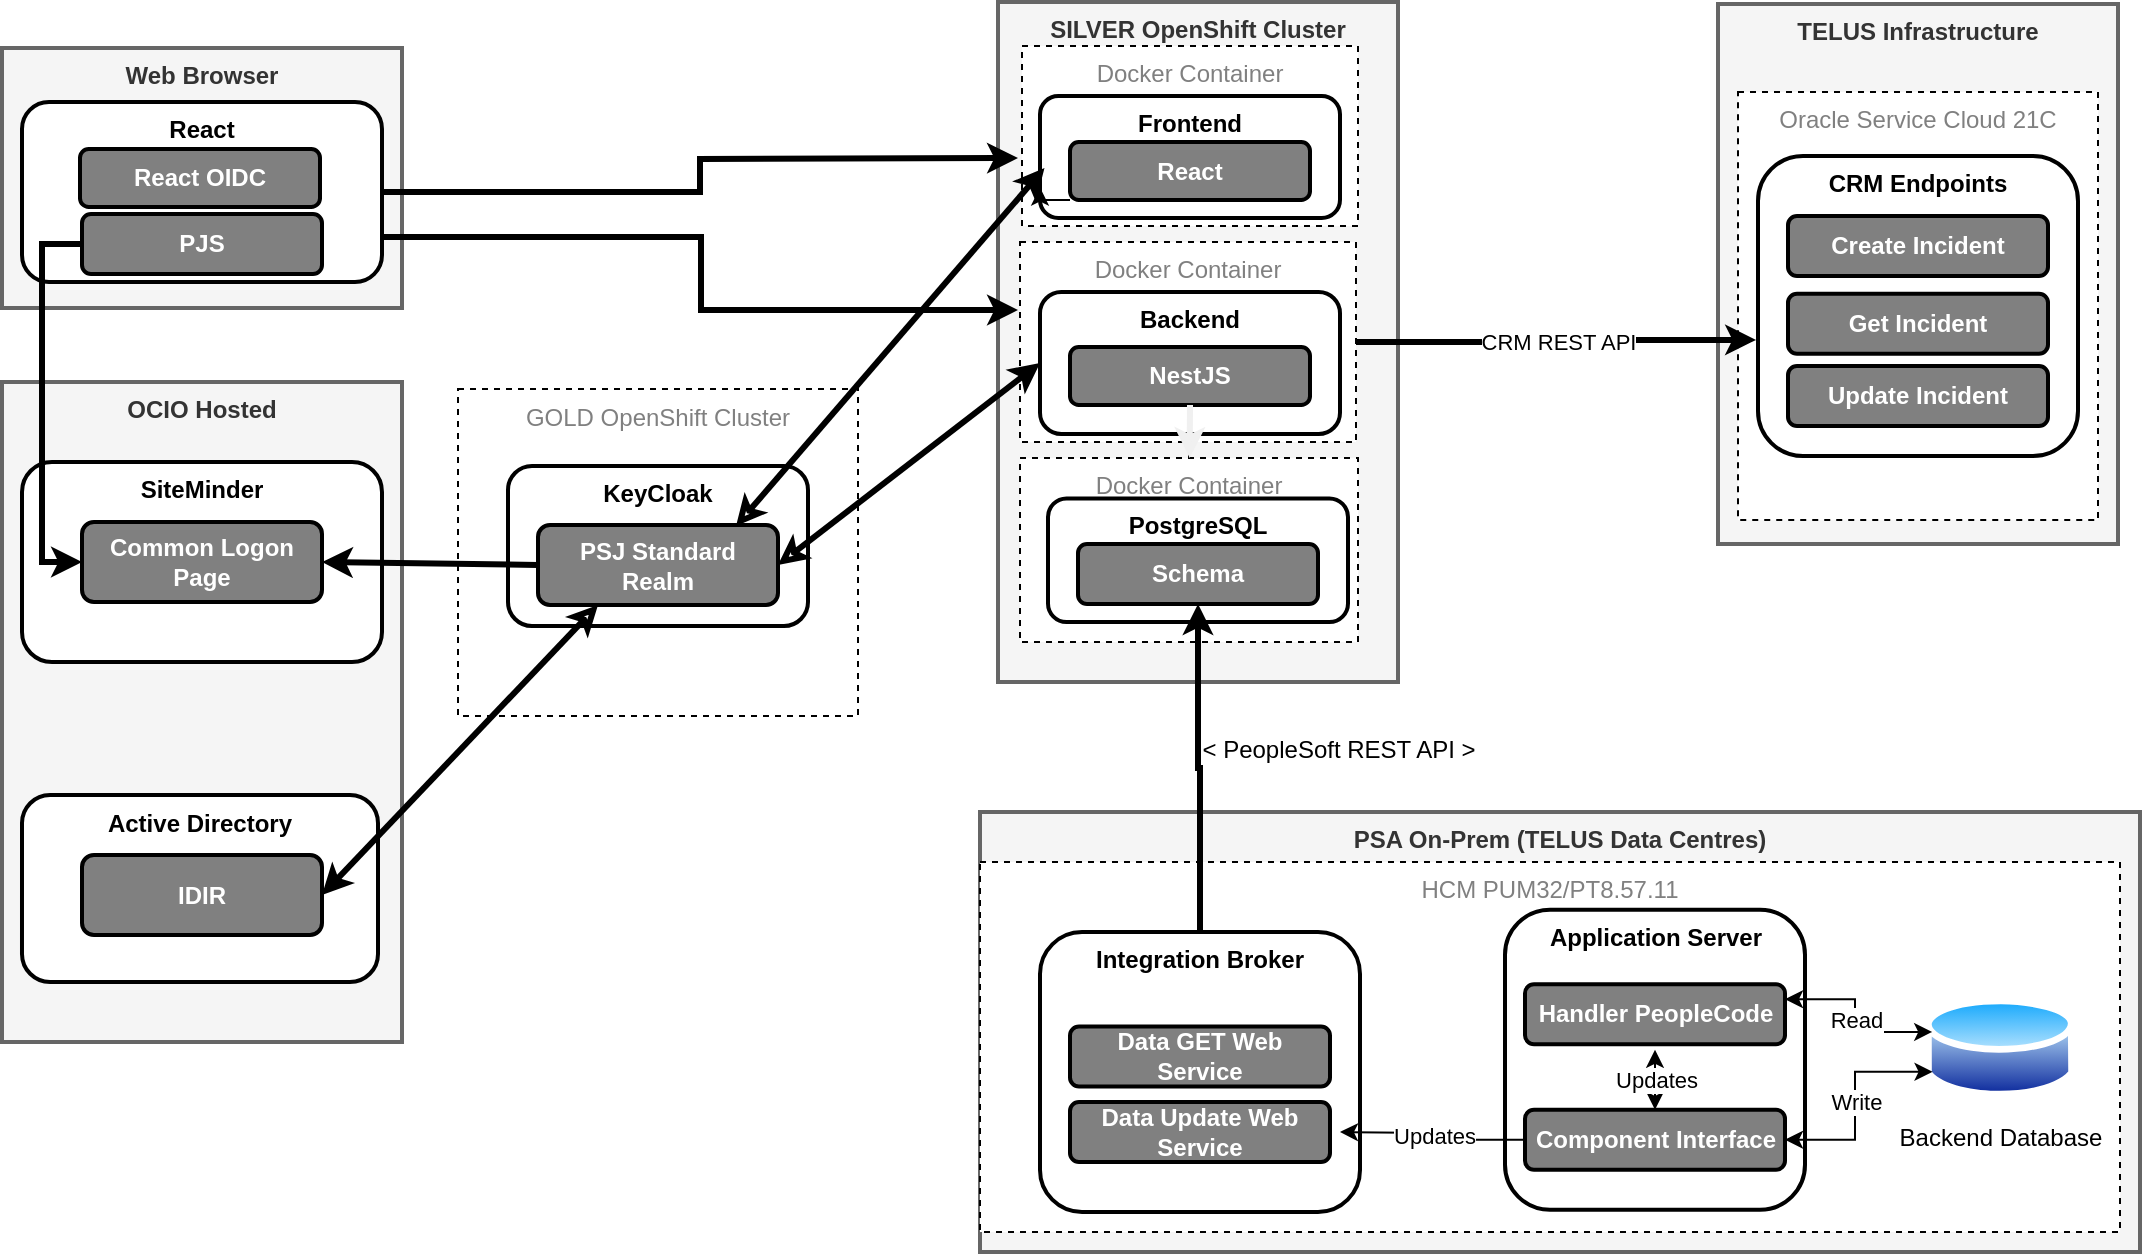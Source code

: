 <mxfile version="24.2.5" type="device" pages="7">
  <diagram id="6HLd_mwrC9RvBNphtoS-" name="Current State (2023)">
    <mxGraphModel dx="1265" dy="878" grid="1" gridSize="10" guides="1" tooltips="1" connect="1" arrows="1" fold="1" page="1" pageScale="1" pageWidth="1400" pageHeight="850" math="0" shadow="0">
      <root>
        <mxCell id="K_QBuxMU5SZqhzT2xsRf-0" />
        <mxCell id="K_QBuxMU5SZqhzT2xsRf-1" parent="K_QBuxMU5SZqhzT2xsRf-0" />
        <mxCell id="cxlx6wL0DeZIZ7aiNUAp-8" value="TELUS Infrastructure" style="rounded=0;whiteSpace=wrap;html=1;verticalAlign=top;fillColor=#f5f5f5;strokeColor=#666666;fontColor=#333333;strokeWidth=2;fontStyle=1" parent="K_QBuxMU5SZqhzT2xsRf-1" vertex="1">
          <mxGeometry x="920" y="11" width="200" height="270" as="geometry" />
        </mxCell>
        <mxCell id="K_QBuxMU5SZqhzT2xsRf-2" value="Web Browser" style="rounded=0;whiteSpace=wrap;html=1;verticalAlign=top;fillColor=#f5f5f5;strokeColor=#666666;fontColor=#333333;strokeWidth=2;fontStyle=1" parent="K_QBuxMU5SZqhzT2xsRf-1" vertex="1">
          <mxGeometry x="62" y="33" width="200" height="130" as="geometry" />
        </mxCell>
        <mxCell id="K_QBuxMU5SZqhzT2xsRf-3" value="React" style="rounded=1;whiteSpace=wrap;html=1;strokeWidth=2;verticalAlign=top;fontStyle=1" parent="K_QBuxMU5SZqhzT2xsRf-1" vertex="1">
          <mxGeometry x="72" y="60" width="180" height="90" as="geometry" />
        </mxCell>
        <mxCell id="K_QBuxMU5SZqhzT2xsRf-4" value="PJS" style="rounded=1;whiteSpace=wrap;html=1;strokeWidth=2;fillColor=#808080;fontColor=#FFFFFF;fontStyle=1" parent="K_QBuxMU5SZqhzT2xsRf-1" vertex="1">
          <mxGeometry x="102" y="116" width="120" height="30" as="geometry" />
        </mxCell>
        <mxCell id="K_QBuxMU5SZqhzT2xsRf-6" value="OCIO Hosted" style="rounded=0;whiteSpace=wrap;html=1;verticalAlign=top;fillColor=#f5f5f5;strokeColor=#666666;fontColor=#333333;strokeWidth=2;fontStyle=1" parent="K_QBuxMU5SZqhzT2xsRf-1" vertex="1">
          <mxGeometry x="62" y="200" width="200" height="330" as="geometry" />
        </mxCell>
        <mxCell id="K_QBuxMU5SZqhzT2xsRf-7" value="SiteMinder" style="rounded=1;whiteSpace=wrap;html=1;strokeWidth=2;verticalAlign=top;fontStyle=1" parent="K_QBuxMU5SZqhzT2xsRf-1" vertex="1">
          <mxGeometry x="72" y="240" width="180" height="100" as="geometry" />
        </mxCell>
        <mxCell id="K_QBuxMU5SZqhzT2xsRf-8" value="Common Logon Page" style="rounded=1;whiteSpace=wrap;html=1;strokeWidth=2;fillColor=#808080;fontColor=#FFFFFF;fontStyle=1" parent="K_QBuxMU5SZqhzT2xsRf-1" vertex="1">
          <mxGeometry x="102" y="270" width="120" height="40" as="geometry" />
        </mxCell>
        <mxCell id="K_QBuxMU5SZqhzT2xsRf-12" style="edgeStyle=orthogonalEdgeStyle;rounded=0;orthogonalLoop=1;jettySize=auto;html=1;startArrow=classic;startFill=1;endArrow=none;endFill=0;fontColor=#FFFFFF;entryX=0;entryY=0.5;entryDx=0;entryDy=0;strokeWidth=3;exitX=0;exitY=0.5;exitDx=0;exitDy=0;" parent="K_QBuxMU5SZqhzT2xsRf-1" source="K_QBuxMU5SZqhzT2xsRf-8" target="K_QBuxMU5SZqhzT2xsRf-4" edge="1">
          <mxGeometry relative="1" as="geometry">
            <mxPoint x="2" y="115" as="targetPoint" />
            <mxPoint x="102" y="280" as="sourcePoint" />
          </mxGeometry>
        </mxCell>
        <mxCell id="K_QBuxMU5SZqhzT2xsRf-16" value="SILVER OpenShift Cluster" style="rounded=0;whiteSpace=wrap;html=1;verticalAlign=top;fillColor=#f5f5f5;strokeColor=#666666;fontColor=#333333;strokeWidth=2;fontStyle=1" parent="K_QBuxMU5SZqhzT2xsRf-1" vertex="1">
          <mxGeometry x="560" y="10" width="200" height="340" as="geometry" />
        </mxCell>
        <mxCell id="K_QBuxMU5SZqhzT2xsRf-23" style="edgeStyle=orthogonalEdgeStyle;rounded=0;orthogonalLoop=1;jettySize=auto;html=1;startArrow=classic;startFill=1;endArrow=none;endFill=0;fontColor=#FFFFFF;strokeWidth=3;" parent="K_QBuxMU5SZqhzT2xsRf-1" target="K_QBuxMU5SZqhzT2xsRf-3" edge="1">
          <mxGeometry relative="1" as="geometry">
            <mxPoint x="231.69" y="103.759" as="targetPoint" />
            <mxPoint x="570" y="88" as="sourcePoint" />
          </mxGeometry>
        </mxCell>
        <mxCell id="K_QBuxMU5SZqhzT2xsRf-24" value="GOLD OpenShift Cluster" style="rounded=0;whiteSpace=wrap;html=1;strokeWidth=1;fillColor=#FFFFFF;fontColor=#808080;dashed=1;verticalAlign=top;" parent="K_QBuxMU5SZqhzT2xsRf-1" vertex="1">
          <mxGeometry x="290" y="203.5" width="200" height="163.5" as="geometry" />
        </mxCell>
        <mxCell id="K_QBuxMU5SZqhzT2xsRf-25" value="KeyCloak" style="rounded=1;whiteSpace=wrap;html=1;strokeWidth=2;verticalAlign=top;fontStyle=1" parent="K_QBuxMU5SZqhzT2xsRf-1" vertex="1">
          <mxGeometry x="315" y="242" width="150" height="80" as="geometry" />
        </mxCell>
        <mxCell id="K_QBuxMU5SZqhzT2xsRf-26" style="rounded=0;orthogonalLoop=1;jettySize=auto;html=1;startArrow=classic;startFill=1;endArrow=none;endFill=0;fontColor=#FFFFFF;strokeWidth=3;exitX=1;exitY=0.5;exitDx=0;exitDy=0;entryX=0;entryY=0.5;entryDx=0;entryDy=0;" parent="K_QBuxMU5SZqhzT2xsRf-1" source="K_QBuxMU5SZqhzT2xsRf-8" target="K_QBuxMU5SZqhzT2xsRf-29" edge="1">
          <mxGeometry relative="1" as="geometry">
            <mxPoint x="340" y="341" as="targetPoint" />
            <mxPoint x="327" y="143.833" as="sourcePoint" />
          </mxGeometry>
        </mxCell>
        <mxCell id="K_QBuxMU5SZqhzT2xsRf-29" value="PSJ Standard&lt;br&gt;Realm" style="rounded=1;whiteSpace=wrap;html=1;strokeWidth=2;fillColor=#808080;fontColor=#FFFFFF;fontStyle=1" parent="K_QBuxMU5SZqhzT2xsRf-1" vertex="1">
          <mxGeometry x="330" y="271.5" width="120" height="40" as="geometry" />
        </mxCell>
        <mxCell id="K_QBuxMU5SZqhzT2xsRf-32" value="Docker Container" style="rounded=0;whiteSpace=wrap;html=1;strokeWidth=1;fillColor=#FFFFFF;fontColor=#808080;dashed=1;verticalAlign=top;" parent="K_QBuxMU5SZqhzT2xsRf-1" vertex="1">
          <mxGeometry x="572" y="32" width="168" height="90" as="geometry" />
        </mxCell>
        <mxCell id="K_QBuxMU5SZqhzT2xsRf-102" value="Active Directory" style="rounded=1;whiteSpace=wrap;html=1;strokeWidth=2;verticalAlign=top;fontStyle=1" parent="K_QBuxMU5SZqhzT2xsRf-1" vertex="1">
          <mxGeometry x="72" y="406.5" width="178" height="93.5" as="geometry" />
        </mxCell>
        <mxCell id="K_QBuxMU5SZqhzT2xsRf-103" value="IDIR" style="rounded=1;whiteSpace=wrap;html=1;strokeWidth=2;fillColor=#808080;fontColor=#FFFFFF;fontStyle=1" parent="K_QBuxMU5SZqhzT2xsRf-1" vertex="1">
          <mxGeometry x="102" y="436.5" width="120" height="40" as="geometry" />
        </mxCell>
        <mxCell id="K_QBuxMU5SZqhzT2xsRf-104" style="rounded=0;orthogonalLoop=1;jettySize=auto;html=1;startArrow=classic;startFill=1;endArrow=classic;endFill=0;fontColor=#FFFFFF;entryX=0.25;entryY=1;entryDx=0;entryDy=0;strokeWidth=3;exitX=1;exitY=0.5;exitDx=0;exitDy=0;" parent="K_QBuxMU5SZqhzT2xsRf-1" source="K_QBuxMU5SZqhzT2xsRf-103" target="K_QBuxMU5SZqhzT2xsRf-29" edge="1">
          <mxGeometry relative="1" as="geometry">
            <mxPoint x="380" y="308" as="targetPoint" />
            <mxPoint x="300" y="469.75" as="sourcePoint" />
          </mxGeometry>
        </mxCell>
        <mxCell id="lvxmBx3G2S1z5PVKEt38-1" value="Frontend" style="rounded=1;whiteSpace=wrap;html=1;strokeWidth=2;verticalAlign=top;fontStyle=1" parent="K_QBuxMU5SZqhzT2xsRf-1" vertex="1">
          <mxGeometry x="581" y="57" width="150" height="61" as="geometry" />
        </mxCell>
        <mxCell id="cxlx6wL0DeZIZ7aiNUAp-5" style="edgeStyle=orthogonalEdgeStyle;rounded=0;orthogonalLoop=1;jettySize=auto;html=1;exitX=0;exitY=1;exitDx=0;exitDy=0;entryX=0;entryY=0.75;entryDx=0;entryDy=0;" parent="K_QBuxMU5SZqhzT2xsRf-1" source="lvxmBx3G2S1z5PVKEt38-3" target="lvxmBx3G2S1z5PVKEt38-1" edge="1">
          <mxGeometry relative="1" as="geometry" />
        </mxCell>
        <mxCell id="lvxmBx3G2S1z5PVKEt38-3" value="React" style="rounded=1;whiteSpace=wrap;html=1;strokeWidth=2;fillColor=#808080;fontColor=#FFFFFF;fontStyle=1" parent="K_QBuxMU5SZqhzT2xsRf-1" vertex="1">
          <mxGeometry x="596" y="80" width="120" height="29" as="geometry" />
        </mxCell>
        <mxCell id="K_QBuxMU5SZqhzT2xsRf-35" style="rounded=0;orthogonalLoop=1;jettySize=auto;html=1;startArrow=classic;startFill=none;endArrow=classic;endFill=0;fontColor=#FFFFFF;entryX=0.825;entryY=0.013;entryDx=0;entryDy=0;strokeWidth=3;exitX=0.015;exitY=0.59;exitDx=0;exitDy=0;entryPerimeter=0;exitPerimeter=0;" parent="K_QBuxMU5SZqhzT2xsRf-1" source="lvxmBx3G2S1z5PVKEt38-1" target="K_QBuxMU5SZqhzT2xsRf-29" edge="1">
          <mxGeometry relative="1" as="geometry">
            <mxPoint x="232" y="144" as="targetPoint" />
            <mxPoint x="643" y="239.5" as="sourcePoint" />
          </mxGeometry>
        </mxCell>
        <mxCell id="cxlx6wL0DeZIZ7aiNUAp-7" value="" style="edgeStyle=orthogonalEdgeStyle;rounded=0;orthogonalLoop=1;jettySize=auto;html=1;" parent="K_QBuxMU5SZqhzT2xsRf-1" source="1aVcnSjk-FRP3_ZyV93Z-4" target="5025GTGd8AO8HLL-Ir_8-3" edge="1">
          <mxGeometry relative="1" as="geometry" />
        </mxCell>
        <mxCell id="1aVcnSjk-FRP3_ZyV93Z-4" value="Docker Container" style="rounded=0;whiteSpace=wrap;html=1;strokeWidth=1;fillColor=#FFFFFF;fontColor=#808080;dashed=1;verticalAlign=top;" parent="K_QBuxMU5SZqhzT2xsRf-1" vertex="1">
          <mxGeometry x="571" y="238" width="169" height="92" as="geometry" />
        </mxCell>
        <mxCell id="1aVcnSjk-FRP3_ZyV93Z-5" value="PostgreSQL" style="rounded=1;whiteSpace=wrap;html=1;strokeWidth=2;verticalAlign=top;fontStyle=1" parent="K_QBuxMU5SZqhzT2xsRf-1" vertex="1">
          <mxGeometry x="585" y="258.25" width="150" height="61.75" as="geometry" />
        </mxCell>
        <mxCell id="1aVcnSjk-FRP3_ZyV93Z-6" value="Schema" style="rounded=1;whiteSpace=wrap;html=1;strokeWidth=2;fillColor=#808080;fontColor=#FFFFFF;fontStyle=1" parent="K_QBuxMU5SZqhzT2xsRf-1" vertex="1">
          <mxGeometry x="600" y="281" width="120" height="30" as="geometry" />
        </mxCell>
        <mxCell id="5025GTGd8AO8HLL-Ir_8-1" value="Docker Container" style="rounded=0;whiteSpace=wrap;html=1;strokeWidth=1;fillColor=#FFFFFF;fontColor=#808080;dashed=1;verticalAlign=top;" parent="K_QBuxMU5SZqhzT2xsRf-1" vertex="1">
          <mxGeometry x="571" y="130" width="168" height="100" as="geometry" />
        </mxCell>
        <mxCell id="5025GTGd8AO8HLL-Ir_8-2" value="Backend" style="rounded=1;whiteSpace=wrap;html=1;strokeWidth=2;verticalAlign=top;fontStyle=1" parent="K_QBuxMU5SZqhzT2xsRf-1" vertex="1">
          <mxGeometry x="581" y="155" width="150" height="71" as="geometry" />
        </mxCell>
        <mxCell id="5025GTGd8AO8HLL-Ir_8-3" value="NestJS" style="rounded=1;whiteSpace=wrap;html=1;strokeWidth=2;fillColor=#808080;fontColor=#FFFFFF;fontStyle=1" parent="K_QBuxMU5SZqhzT2xsRf-1" vertex="1">
          <mxGeometry x="596" y="182.5" width="120" height="29" as="geometry" />
        </mxCell>
        <mxCell id="HckMGEewVgxjDHICPdSF-2" style="rounded=0;orthogonalLoop=1;jettySize=auto;html=1;exitX=0.5;exitY=1;exitDx=0;exitDy=0;strokeColor=#f0f0f0;strokeWidth=3;startArrow=none;startFill=0;" parent="K_QBuxMU5SZqhzT2xsRf-1" source="5025GTGd8AO8HLL-Ir_8-3" target="1aVcnSjk-FRP3_ZyV93Z-4" edge="1">
          <mxGeometry relative="1" as="geometry">
            <mxPoint x="740" y="398.5" as="sourcePoint" />
            <mxPoint x="834" y="401.5" as="targetPoint" />
          </mxGeometry>
        </mxCell>
        <mxCell id="hllXk-hB4Pzi_hO26h7C-1" value="PSA On-Prem (TELUS Data Centres)" style="rounded=0;whiteSpace=wrap;html=1;verticalAlign=top;fillColor=#f5f5f5;strokeColor=#666666;fontColor=#333333;strokeWidth=2;fontStyle=1" parent="K_QBuxMU5SZqhzT2xsRf-1" vertex="1">
          <mxGeometry x="551" y="415" width="580" height="220" as="geometry" />
        </mxCell>
        <mxCell id="hllXk-hB4Pzi_hO26h7C-2" value="HCM&amp;nbsp;PUM32/PT8.57.11" style="rounded=0;whiteSpace=wrap;html=1;strokeWidth=1;fillColor=#FFFFFF;fontColor=#808080;dashed=1;verticalAlign=top;" parent="K_QBuxMU5SZqhzT2xsRf-1" vertex="1">
          <mxGeometry x="551" y="440" width="570" height="185" as="geometry" />
        </mxCell>
        <mxCell id="hllXk-hB4Pzi_hO26h7C-3" value="Application Server" style="rounded=1;whiteSpace=wrap;html=1;strokeWidth=2;verticalAlign=top;fontStyle=1" parent="K_QBuxMU5SZqhzT2xsRf-1" vertex="1">
          <mxGeometry x="813.5" y="463.88" width="150" height="150" as="geometry" />
        </mxCell>
        <mxCell id="hllXk-hB4Pzi_hO26h7C-4" value="Backend Database" style="image;aspect=fixed;perimeter=ellipsePerimeter;html=1;align=center;shadow=0;dashed=0;spacingTop=3;image=img/lib/active_directory/database.svg;" parent="K_QBuxMU5SZqhzT2xsRf-1" vertex="1">
          <mxGeometry x="1023.5" y="505.01" width="75" height="55.5" as="geometry" />
        </mxCell>
        <mxCell id="INIjrwLL48IzUP6zyKOr-1" value="Integration Broker" style="rounded=1;whiteSpace=wrap;html=1;strokeWidth=2;verticalAlign=top;fontStyle=1" parent="K_QBuxMU5SZqhzT2xsRf-1" vertex="1">
          <mxGeometry x="581" y="475" width="160" height="140" as="geometry" />
        </mxCell>
        <mxCell id="INIjrwLL48IzUP6zyKOr-2" value="Handler PeopleCode" style="rounded=1;whiteSpace=wrap;html=1;strokeWidth=2;fillColor=#808080;fontColor=#FFFFFF;fontStyle=1" parent="K_QBuxMU5SZqhzT2xsRf-1" vertex="1">
          <mxGeometry x="823.5" y="501.13" width="130" height="30" as="geometry" />
        </mxCell>
        <mxCell id="INIjrwLL48IzUP6zyKOr-3" value="Data GET Web Service" style="rounded=1;whiteSpace=wrap;html=1;strokeWidth=2;fillColor=#808080;fontColor=#FFFFFF;fontStyle=1" parent="K_QBuxMU5SZqhzT2xsRf-1" vertex="1">
          <mxGeometry x="596" y="522.25" width="130" height="30" as="geometry" />
        </mxCell>
        <mxCell id="INIjrwLL48IzUP6zyKOr-6" value="Data Update Web Service" style="rounded=1;whiteSpace=wrap;html=1;strokeWidth=2;fillColor=#808080;fontColor=#FFFFFF;fontStyle=1" parent="K_QBuxMU5SZqhzT2xsRf-1" vertex="1">
          <mxGeometry x="596" y="560" width="130" height="30" as="geometry" />
        </mxCell>
        <mxCell id="INIjrwLL48IzUP6zyKOr-9" value="Updates" style="edgeStyle=orthogonalEdgeStyle;rounded=0;orthogonalLoop=1;jettySize=auto;html=1;" parent="K_QBuxMU5SZqhzT2xsRf-1" source="INIjrwLL48IzUP6zyKOr-7" edge="1">
          <mxGeometry relative="1" as="geometry">
            <mxPoint x="731" y="575" as="targetPoint" />
          </mxGeometry>
        </mxCell>
        <mxCell id="INIjrwLL48IzUP6zyKOr-7" value="Component Interface" style="rounded=1;whiteSpace=wrap;html=1;strokeWidth=2;fillColor=#808080;fontColor=#FFFFFF;fontStyle=1" parent="K_QBuxMU5SZqhzT2xsRf-1" vertex="1">
          <mxGeometry x="823.5" y="563.88" width="130" height="30" as="geometry" />
        </mxCell>
        <mxCell id="INIjrwLL48IzUP6zyKOr-8" value="Read" style="endArrow=classic;startArrow=classic;html=1;rounded=0;entryX=1;entryY=0.25;entryDx=0;entryDy=0;exitX=0.048;exitY=0.36;exitDx=0;exitDy=0;edgeStyle=orthogonalEdgeStyle;exitPerimeter=0;" parent="K_QBuxMU5SZqhzT2xsRf-1" source="hllXk-hB4Pzi_hO26h7C-4" target="INIjrwLL48IzUP6zyKOr-2" edge="1">
          <mxGeometry width="50" height="50" relative="1" as="geometry">
            <mxPoint x="673.5" y="531.63" as="sourcePoint" />
            <mxPoint x="715.5" y="481.13" as="targetPoint" />
          </mxGeometry>
        </mxCell>
        <mxCell id="INIjrwLL48IzUP6zyKOr-11" value="Updates" style="endArrow=classic;startArrow=classic;html=1;rounded=0;exitX=0.5;exitY=0;exitDx=0;exitDy=0;" parent="K_QBuxMU5SZqhzT2xsRf-1" source="INIjrwLL48IzUP6zyKOr-7" edge="1">
          <mxGeometry width="50" height="50" relative="1" as="geometry">
            <mxPoint x="863.5" y="563.88" as="sourcePoint" />
            <mxPoint x="888.5" y="533.88" as="targetPoint" />
          </mxGeometry>
        </mxCell>
        <mxCell id="gb7m2MoT9LH4R41SqagX-0" style="rounded=0;orthogonalLoop=1;jettySize=auto;html=1;startArrow=classic;startFill=none;endArrow=classic;endFill=0;fontColor=#FFFFFF;entryX=1;entryY=0.5;entryDx=0;entryDy=0;strokeWidth=3;exitX=0;exitY=0.5;exitDx=0;exitDy=0;" parent="K_QBuxMU5SZqhzT2xsRf-1" source="5025GTGd8AO8HLL-Ir_8-2" target="K_QBuxMU5SZqhzT2xsRf-29" edge="1">
          <mxGeometry relative="1" as="geometry">
            <mxPoint x="460" y="305" as="targetPoint" />
            <mxPoint x="586" y="209" as="sourcePoint" />
          </mxGeometry>
        </mxCell>
        <mxCell id="cxlx6wL0DeZIZ7aiNUAp-10" value="" style="edgeStyle=orthogonalEdgeStyle;rounded=0;orthogonalLoop=1;jettySize=auto;html=1;strokeWidth=3;exitX=0.5;exitY=0;exitDx=0;exitDy=0;" parent="K_QBuxMU5SZqhzT2xsRf-1" source="INIjrwLL48IzUP6zyKOr-1" target="1aVcnSjk-FRP3_ZyV93Z-6" edge="1">
          <mxGeometry relative="1" as="geometry" />
        </mxCell>
        <mxCell id="uRPvxLZDYJRnBZ5kljZp-0" value="&lt;font style=&quot;font-size: 12px; font-weight: normal;&quot;&gt;&amp;lt; PeopleSoft REST API &amp;gt;&lt;/font&gt;" style="text;strokeColor=none;fillColor=none;html=1;fontSize=24;fontStyle=1;verticalAlign=middle;align=center;" parent="K_QBuxMU5SZqhzT2xsRf-1" vertex="1">
          <mxGeometry x="680" y="360" width="100" height="40" as="geometry" />
        </mxCell>
        <mxCell id="axF4RNdfy4r__vomsqoD-2" value="Write" style="endArrow=classic;startArrow=classic;html=1;rounded=0;entryX=1;entryY=0.5;entryDx=0;entryDy=0;exitX=0;exitY=0.75;exitDx=0;exitDy=0;edgeStyle=orthogonalEdgeStyle;" parent="K_QBuxMU5SZqhzT2xsRf-1" source="hllXk-hB4Pzi_hO26h7C-4" target="INIjrwLL48IzUP6zyKOr-7" edge="1">
          <mxGeometry width="50" height="50" relative="1" as="geometry">
            <mxPoint x="1039" y="557" as="sourcePoint" />
            <mxPoint x="966" y="545" as="targetPoint" />
          </mxGeometry>
        </mxCell>
        <mxCell id="wtyjaUxwXOXb-_P5Iy3v-0" value="Oracle Service Cloud 21C" style="rounded=0;whiteSpace=wrap;html=1;strokeWidth=1;fillColor=#FFFFFF;fontColor=#808080;dashed=1;verticalAlign=top;" parent="K_QBuxMU5SZqhzT2xsRf-1" vertex="1">
          <mxGeometry x="930" y="54.94" width="180" height="214.12" as="geometry" />
        </mxCell>
        <mxCell id="cxlx6wL0DeZIZ7aiNUAp-0" value="CRM Endpoints" style="rounded=1;whiteSpace=wrap;html=1;strokeWidth=2;verticalAlign=top;fontStyle=1" parent="K_QBuxMU5SZqhzT2xsRf-1" vertex="1">
          <mxGeometry x="940" y="87" width="160" height="150" as="geometry" />
        </mxCell>
        <mxCell id="cxlx6wL0DeZIZ7aiNUAp-12" value="CRM REST API" style="edgeStyle=orthogonalEdgeStyle;rounded=0;orthogonalLoop=1;jettySize=auto;html=1;strokeWidth=3;exitX=1;exitY=0.5;exitDx=0;exitDy=0;entryX=-0.006;entryY=0.613;entryDx=0;entryDy=0;entryPerimeter=0;" parent="K_QBuxMU5SZqhzT2xsRf-1" source="5025GTGd8AO8HLL-Ir_8-1" target="cxlx6wL0DeZIZ7aiNUAp-0" edge="1">
          <mxGeometry relative="1" as="geometry">
            <mxPoint x="1040" y="294" as="sourcePoint" />
            <mxPoint x="1180" y="200" as="targetPoint" />
          </mxGeometry>
        </mxCell>
        <mxCell id="cxlx6wL0DeZIZ7aiNUAp-1" value="Create Incident" style="rounded=1;whiteSpace=wrap;html=1;strokeWidth=2;fillColor=#808080;fontColor=#FFFFFF;fontStyle=1" parent="K_QBuxMU5SZqhzT2xsRf-1" vertex="1">
          <mxGeometry x="955" y="117" width="130" height="30" as="geometry" />
        </mxCell>
        <mxCell id="cxlx6wL0DeZIZ7aiNUAp-2" value="Get Incident" style="rounded=1;whiteSpace=wrap;html=1;strokeWidth=2;fillColor=#808080;fontColor=#FFFFFF;fontStyle=1" parent="K_QBuxMU5SZqhzT2xsRf-1" vertex="1">
          <mxGeometry x="955" y="155.88" width="130" height="30" as="geometry" />
        </mxCell>
        <mxCell id="cxlx6wL0DeZIZ7aiNUAp-4" value="Update Incident" style="rounded=1;whiteSpace=wrap;html=1;strokeWidth=2;fillColor=#808080;fontColor=#FFFFFF;fontStyle=1" parent="K_QBuxMU5SZqhzT2xsRf-1" vertex="1">
          <mxGeometry x="955" y="192" width="130" height="30" as="geometry" />
        </mxCell>
        <mxCell id="plsgjTyZKuF6ERVrhhSd-0" value="React OIDC" style="rounded=1;whiteSpace=wrap;html=1;strokeWidth=2;fillColor=#808080;fontColor=#FFFFFF;fontStyle=1" vertex="1" parent="K_QBuxMU5SZqhzT2xsRf-1">
          <mxGeometry x="101" y="83.5" width="120" height="29" as="geometry" />
        </mxCell>
        <mxCell id="plsgjTyZKuF6ERVrhhSd-1" style="edgeStyle=orthogonalEdgeStyle;rounded=0;orthogonalLoop=1;jettySize=auto;html=1;startArrow=classic;startFill=1;endArrow=none;endFill=0;fontColor=#FFFFFF;strokeWidth=3;exitX=-0.006;exitY=0.34;exitDx=0;exitDy=0;exitPerimeter=0;entryX=1;entryY=0.75;entryDx=0;entryDy=0;" edge="1" parent="K_QBuxMU5SZqhzT2xsRf-1" source="5025GTGd8AO8HLL-Ir_8-1" target="K_QBuxMU5SZqhzT2xsRf-3">
          <mxGeometry relative="1" as="geometry">
            <mxPoint x="260" y="150" as="targetPoint" />
            <mxPoint x="580" y="98" as="sourcePoint" />
          </mxGeometry>
        </mxCell>
      </root>
    </mxGraphModel>
  </diagram>
  <diagram name="Future State (Summer 2023)" id="bvdKIkIEqiYaOEqWQCFf">
    <mxGraphModel dx="1025" dy="878" grid="1" gridSize="10" guides="1" tooltips="1" connect="1" arrows="1" fold="1" page="1" pageScale="1" pageWidth="1400" pageHeight="850" math="0" shadow="0">
      <root>
        <mxCell id="vyfS_lraS6Im4vnFpmje-0" />
        <mxCell id="vyfS_lraS6Im4vnFpmje-1" parent="vyfS_lraS6Im4vnFpmje-0" />
        <mxCell id="vyfS_lraS6Im4vnFpmje-2" value="TELUS Infrastructure" style="rounded=0;whiteSpace=wrap;html=1;verticalAlign=top;fillColor=#f5f5f5;strokeColor=#666666;fontColor=#333333;strokeWidth=2;fontStyle=1" parent="vyfS_lraS6Im4vnFpmje-1" vertex="1">
          <mxGeometry x="920" y="11" width="200" height="270" as="geometry" />
        </mxCell>
        <mxCell id="vyfS_lraS6Im4vnFpmje-3" value="Web Browser" style="rounded=0;whiteSpace=wrap;html=1;verticalAlign=top;fillColor=#f5f5f5;strokeColor=#666666;fontColor=#333333;strokeWidth=2;fontStyle=1" parent="vyfS_lraS6Im4vnFpmje-1" vertex="1">
          <mxGeometry x="62" y="33" width="200" height="130" as="geometry" />
        </mxCell>
        <mxCell id="vyfS_lraS6Im4vnFpmje-4" value="React" style="rounded=1;whiteSpace=wrap;html=1;strokeWidth=2;verticalAlign=top;fontStyle=1" parent="vyfS_lraS6Im4vnFpmje-1" vertex="1">
          <mxGeometry x="72" y="63" width="180" height="90" as="geometry" />
        </mxCell>
        <mxCell id="vyfS_lraS6Im4vnFpmje-5" value="PJS" style="rounded=1;whiteSpace=wrap;html=1;strokeWidth=2;fillColor=#808080;fontColor=#FFFFFF;fontStyle=1" parent="vyfS_lraS6Im4vnFpmje-1" vertex="1">
          <mxGeometry x="102" y="93" width="120" height="30" as="geometry" />
        </mxCell>
        <mxCell id="vyfS_lraS6Im4vnFpmje-6" value="OCIO Hosted" style="rounded=0;whiteSpace=wrap;html=1;verticalAlign=top;fillColor=#f5f5f5;strokeColor=#666666;fontColor=#333333;strokeWidth=2;fontStyle=1" parent="vyfS_lraS6Im4vnFpmje-1" vertex="1">
          <mxGeometry x="62" y="200" width="200" height="330" as="geometry" />
        </mxCell>
        <mxCell id="vyfS_lraS6Im4vnFpmje-7" value="SiteMinder" style="rounded=1;whiteSpace=wrap;html=1;strokeWidth=2;verticalAlign=top;fontStyle=1" parent="vyfS_lraS6Im4vnFpmje-1" vertex="1">
          <mxGeometry x="72" y="240" width="180" height="100" as="geometry" />
        </mxCell>
        <mxCell id="vyfS_lraS6Im4vnFpmje-8" value="Common Logon Page" style="rounded=1;whiteSpace=wrap;html=1;strokeWidth=2;fillColor=#808080;fontColor=#FFFFFF;fontStyle=1" parent="vyfS_lraS6Im4vnFpmje-1" vertex="1">
          <mxGeometry x="102" y="270" width="120" height="40" as="geometry" />
        </mxCell>
        <mxCell id="vyfS_lraS6Im4vnFpmje-9" style="edgeStyle=orthogonalEdgeStyle;rounded=0;orthogonalLoop=1;jettySize=auto;html=1;startArrow=classic;startFill=1;endArrow=none;endFill=0;fontColor=#FFFFFF;entryX=0;entryY=0.5;entryDx=0;entryDy=0;strokeWidth=3;exitX=0;exitY=0.5;exitDx=0;exitDy=0;" parent="vyfS_lraS6Im4vnFpmje-1" source="vyfS_lraS6Im4vnFpmje-8" target="vyfS_lraS6Im4vnFpmje-5" edge="1">
          <mxGeometry relative="1" as="geometry">
            <mxPoint x="2" y="115" as="targetPoint" />
            <mxPoint x="102" y="280" as="sourcePoint" />
          </mxGeometry>
        </mxCell>
        <mxCell id="vyfS_lraS6Im4vnFpmje-10" value="SILVER OpenShift Cluster" style="rounded=0;whiteSpace=wrap;html=1;verticalAlign=top;fillColor=#f5f5f5;strokeColor=#666666;fontColor=#333333;strokeWidth=2;fontStyle=1" parent="vyfS_lraS6Im4vnFpmje-1" vertex="1">
          <mxGeometry x="560" y="10" width="200" height="340" as="geometry" />
        </mxCell>
        <mxCell id="vyfS_lraS6Im4vnFpmje-11" style="edgeStyle=orthogonalEdgeStyle;rounded=0;orthogonalLoop=1;jettySize=auto;html=1;startArrow=classic;startFill=1;endArrow=none;endFill=0;fontColor=#FFFFFF;entryX=1.014;entryY=0.583;entryDx=0;entryDy=0;strokeWidth=3;entryPerimeter=0;exitX=0;exitY=0.5;exitDx=0;exitDy=0;" parent="vyfS_lraS6Im4vnFpmje-1" source="vyfS_lraS6Im4vnFpmje-22" target="vyfS_lraS6Im4vnFpmje-4" edge="1">
          <mxGeometry relative="1" as="geometry">
            <mxPoint x="231.69" y="103.759" as="targetPoint" />
            <mxPoint x="570" y="140" as="sourcePoint" />
          </mxGeometry>
        </mxCell>
        <mxCell id="vyfS_lraS6Im4vnFpmje-12" value="GOLD OpenShift Cluster" style="rounded=0;whiteSpace=wrap;html=1;strokeWidth=1;fillColor=#FFFFFF;fontColor=#808080;dashed=1;verticalAlign=top;" parent="vyfS_lraS6Im4vnFpmje-1" vertex="1">
          <mxGeometry x="290" y="203.5" width="200" height="163.5" as="geometry" />
        </mxCell>
        <mxCell id="vyfS_lraS6Im4vnFpmje-13" value="KeyCloak" style="rounded=1;whiteSpace=wrap;html=1;strokeWidth=2;verticalAlign=top;fontStyle=1" parent="vyfS_lraS6Im4vnFpmje-1" vertex="1">
          <mxGeometry x="315" y="242" width="150" height="80" as="geometry" />
        </mxCell>
        <mxCell id="vyfS_lraS6Im4vnFpmje-14" style="rounded=0;orthogonalLoop=1;jettySize=auto;html=1;startArrow=classic;startFill=1;endArrow=none;endFill=0;fontColor=#FFFFFF;strokeWidth=3;exitX=1;exitY=0.5;exitDx=0;exitDy=0;entryX=0;entryY=0.5;entryDx=0;entryDy=0;" parent="vyfS_lraS6Im4vnFpmje-1" source="vyfS_lraS6Im4vnFpmje-8" target="vyfS_lraS6Im4vnFpmje-15" edge="1">
          <mxGeometry relative="1" as="geometry">
            <mxPoint x="340" y="341" as="targetPoint" />
            <mxPoint x="327" y="143.833" as="sourcePoint" />
          </mxGeometry>
        </mxCell>
        <mxCell id="vyfS_lraS6Im4vnFpmje-15" value="PSJ Standard&lt;br&gt;Realm" style="rounded=1;whiteSpace=wrap;html=1;strokeWidth=2;fillColor=#808080;fontColor=#FFFFFF;fontStyle=1" parent="vyfS_lraS6Im4vnFpmje-1" vertex="1">
          <mxGeometry x="330" y="271.5" width="120" height="40" as="geometry" />
        </mxCell>
        <mxCell id="vyfS_lraS6Im4vnFpmje-16" value="Docker Container" style="rounded=0;whiteSpace=wrap;html=1;strokeWidth=1;fillColor=#FFFFFF;fontColor=#808080;dashed=1;verticalAlign=top;" parent="vyfS_lraS6Im4vnFpmje-1" vertex="1">
          <mxGeometry x="572" y="32" width="168" height="90" as="geometry" />
        </mxCell>
        <mxCell id="vyfS_lraS6Im4vnFpmje-17" value="Active Directory" style="rounded=1;whiteSpace=wrap;html=1;strokeWidth=2;verticalAlign=top;fontStyle=1" parent="vyfS_lraS6Im4vnFpmje-1" vertex="1">
          <mxGeometry x="72" y="406.5" width="178" height="93.5" as="geometry" />
        </mxCell>
        <mxCell id="vyfS_lraS6Im4vnFpmje-18" value="IDIR" style="rounded=1;whiteSpace=wrap;html=1;strokeWidth=2;fillColor=#808080;fontColor=#FFFFFF;fontStyle=1" parent="vyfS_lraS6Im4vnFpmje-1" vertex="1">
          <mxGeometry x="102" y="436.5" width="120" height="40" as="geometry" />
        </mxCell>
        <mxCell id="vyfS_lraS6Im4vnFpmje-19" style="rounded=0;orthogonalLoop=1;jettySize=auto;html=1;startArrow=classic;startFill=1;endArrow=classic;endFill=0;fontColor=#FFFFFF;entryX=0.25;entryY=1;entryDx=0;entryDy=0;strokeWidth=3;exitX=1;exitY=0.5;exitDx=0;exitDy=0;" parent="vyfS_lraS6Im4vnFpmje-1" source="vyfS_lraS6Im4vnFpmje-18" target="vyfS_lraS6Im4vnFpmje-15" edge="1">
          <mxGeometry relative="1" as="geometry">
            <mxPoint x="380" y="308" as="targetPoint" />
            <mxPoint x="300" y="469.75" as="sourcePoint" />
          </mxGeometry>
        </mxCell>
        <mxCell id="vyfS_lraS6Im4vnFpmje-20" value="Frontend" style="rounded=1;whiteSpace=wrap;html=1;strokeWidth=2;verticalAlign=top;fontStyle=1" parent="vyfS_lraS6Im4vnFpmje-1" vertex="1">
          <mxGeometry x="581" y="57" width="150" height="61" as="geometry" />
        </mxCell>
        <mxCell id="vyfS_lraS6Im4vnFpmje-21" style="edgeStyle=orthogonalEdgeStyle;rounded=0;orthogonalLoop=1;jettySize=auto;html=1;exitX=0;exitY=1;exitDx=0;exitDy=0;entryX=0;entryY=0.75;entryDx=0;entryDy=0;" parent="vyfS_lraS6Im4vnFpmje-1" source="vyfS_lraS6Im4vnFpmje-22" target="vyfS_lraS6Im4vnFpmje-20" edge="1">
          <mxGeometry relative="1" as="geometry" />
        </mxCell>
        <mxCell id="vyfS_lraS6Im4vnFpmje-22" value="React OIDC" style="rounded=1;whiteSpace=wrap;html=1;strokeWidth=2;fillColor=#808080;fontColor=#FFFFFF;fontStyle=1" parent="vyfS_lraS6Im4vnFpmje-1" vertex="1">
          <mxGeometry x="596" y="80" width="120" height="29" as="geometry" />
        </mxCell>
        <mxCell id="vyfS_lraS6Im4vnFpmje-23" style="rounded=0;orthogonalLoop=1;jettySize=auto;html=1;startArrow=classic;startFill=none;endArrow=classic;endFill=0;fontColor=#FFFFFF;entryX=0.825;entryY=0.013;entryDx=0;entryDy=0;strokeWidth=3;exitX=0.015;exitY=0.59;exitDx=0;exitDy=0;entryPerimeter=0;exitPerimeter=0;" parent="vyfS_lraS6Im4vnFpmje-1" source="vyfS_lraS6Im4vnFpmje-20" target="vyfS_lraS6Im4vnFpmje-15" edge="1">
          <mxGeometry relative="1" as="geometry">
            <mxPoint x="232" y="144" as="targetPoint" />
            <mxPoint x="643" y="239.5" as="sourcePoint" />
          </mxGeometry>
        </mxCell>
        <mxCell id="vyfS_lraS6Im4vnFpmje-24" value="" style="edgeStyle=orthogonalEdgeStyle;rounded=0;orthogonalLoop=1;jettySize=auto;html=1;" parent="vyfS_lraS6Im4vnFpmje-1" source="vyfS_lraS6Im4vnFpmje-25" target="vyfS_lraS6Im4vnFpmje-30" edge="1">
          <mxGeometry relative="1" as="geometry" />
        </mxCell>
        <mxCell id="vyfS_lraS6Im4vnFpmje-25" value="Docker Container" style="rounded=0;whiteSpace=wrap;html=1;strokeWidth=1;fillColor=#FFFFFF;fontColor=#808080;dashed=1;verticalAlign=top;" parent="vyfS_lraS6Im4vnFpmje-1" vertex="1">
          <mxGeometry x="571" y="238" width="169" height="92" as="geometry" />
        </mxCell>
        <mxCell id="vyfS_lraS6Im4vnFpmje-26" value="PostgreSQL" style="rounded=1;whiteSpace=wrap;html=1;strokeWidth=2;verticalAlign=top;fontStyle=1" parent="vyfS_lraS6Im4vnFpmje-1" vertex="1">
          <mxGeometry x="585" y="258.25" width="150" height="61.75" as="geometry" />
        </mxCell>
        <mxCell id="vyfS_lraS6Im4vnFpmje-27" value="Schema" style="rounded=1;whiteSpace=wrap;html=1;strokeWidth=2;fillColor=#808080;fontColor=#FFFFFF;fontStyle=1" parent="vyfS_lraS6Im4vnFpmje-1" vertex="1">
          <mxGeometry x="600" y="281" width="120" height="30" as="geometry" />
        </mxCell>
        <mxCell id="vyfS_lraS6Im4vnFpmje-28" value="Docker Container" style="rounded=0;whiteSpace=wrap;html=1;strokeWidth=1;fillColor=#FFFFFF;fontColor=#808080;dashed=1;verticalAlign=top;" parent="vyfS_lraS6Im4vnFpmje-1" vertex="1">
          <mxGeometry x="571" y="130" width="168" height="100" as="geometry" />
        </mxCell>
        <mxCell id="vyfS_lraS6Im4vnFpmje-29" value="Backend" style="rounded=1;whiteSpace=wrap;html=1;strokeWidth=2;verticalAlign=top;fontStyle=1" parent="vyfS_lraS6Im4vnFpmje-1" vertex="1">
          <mxGeometry x="581" y="155" width="150" height="71" as="geometry" />
        </mxCell>
        <mxCell id="vyfS_lraS6Im4vnFpmje-30" value="NestJS" style="rounded=1;whiteSpace=wrap;html=1;strokeWidth=2;fillColor=#808080;fontColor=#FFFFFF;fontStyle=1" parent="vyfS_lraS6Im4vnFpmje-1" vertex="1">
          <mxGeometry x="596" y="182.5" width="120" height="29" as="geometry" />
        </mxCell>
        <mxCell id="vyfS_lraS6Im4vnFpmje-31" style="rounded=0;orthogonalLoop=1;jettySize=auto;html=1;exitX=0.5;exitY=1;exitDx=0;exitDy=0;strokeColor=#f0f0f0;strokeWidth=3;startArrow=none;startFill=0;" parent="vyfS_lraS6Im4vnFpmje-1" source="vyfS_lraS6Im4vnFpmje-30" target="vyfS_lraS6Im4vnFpmje-25" edge="1">
          <mxGeometry relative="1" as="geometry">
            <mxPoint x="740" y="398.5" as="sourcePoint" />
            <mxPoint x="834" y="401.5" as="targetPoint" />
          </mxGeometry>
        </mxCell>
        <mxCell id="vyfS_lraS6Im4vnFpmje-32" value="PSA On-Prem (TELUS Data Centres)" style="rounded=0;whiteSpace=wrap;html=1;verticalAlign=top;fillColor=#f5f5f5;strokeColor=#666666;fontColor=#333333;strokeWidth=2;fontStyle=1" parent="vyfS_lraS6Im4vnFpmje-1" vertex="1">
          <mxGeometry x="551" y="415" width="580" height="220" as="geometry" />
        </mxCell>
        <mxCell id="vyfS_lraS6Im4vnFpmje-33" value="HCM&amp;nbsp;PUM32/PT8.57.11" style="rounded=0;whiteSpace=wrap;html=1;strokeWidth=1;fillColor=#FFFFFF;fontColor=#808080;dashed=1;verticalAlign=top;" parent="vyfS_lraS6Im4vnFpmje-1" vertex="1">
          <mxGeometry x="551" y="440" width="570" height="185" as="geometry" />
        </mxCell>
        <mxCell id="vyfS_lraS6Im4vnFpmje-34" value="Application Server" style="rounded=1;whiteSpace=wrap;html=1;strokeWidth=2;verticalAlign=top;fontStyle=1" parent="vyfS_lraS6Im4vnFpmje-1" vertex="1">
          <mxGeometry x="813.5" y="463.88" width="150" height="150" as="geometry" />
        </mxCell>
        <mxCell id="vyfS_lraS6Im4vnFpmje-35" value="Backend Database" style="image;aspect=fixed;perimeter=ellipsePerimeter;html=1;align=center;shadow=0;dashed=0;spacingTop=3;image=img/lib/active_directory/database.svg;" parent="vyfS_lraS6Im4vnFpmje-1" vertex="1">
          <mxGeometry x="1023.5" y="505.01" width="75" height="55.5" as="geometry" />
        </mxCell>
        <mxCell id="vyfS_lraS6Im4vnFpmje-36" style="rounded=0;orthogonalLoop=1;jettySize=auto;html=1;exitX=0.5;exitY=1;exitDx=0;exitDy=0;strokeColor=#f0f0f0;strokeWidth=3;startArrow=none;startFill=0;" parent="vyfS_lraS6Im4vnFpmje-1" source="vyfS_lraS6Im4vnFpmje-22" target="vyfS_lraS6Im4vnFpmje-28" edge="1">
          <mxGeometry relative="1" as="geometry">
            <mxPoint x="810" y="206.5" as="sourcePoint" />
            <mxPoint x="660" y="190" as="targetPoint" />
          </mxGeometry>
        </mxCell>
        <mxCell id="vyfS_lraS6Im4vnFpmje-37" value="Integration Broker" style="rounded=1;whiteSpace=wrap;html=1;strokeWidth=2;verticalAlign=top;fontStyle=1" parent="vyfS_lraS6Im4vnFpmje-1" vertex="1">
          <mxGeometry x="581" y="475" width="160" height="140" as="geometry" />
        </mxCell>
        <mxCell id="vyfS_lraS6Im4vnFpmje-38" value="Handler PeopleCode" style="rounded=1;whiteSpace=wrap;html=1;strokeWidth=2;fillColor=#808080;fontColor=#FFFFFF;fontStyle=1" parent="vyfS_lraS6Im4vnFpmje-1" vertex="1">
          <mxGeometry x="823.5" y="501.13" width="130" height="30" as="geometry" />
        </mxCell>
        <mxCell id="vyfS_lraS6Im4vnFpmje-39" value="Data GET Web Service" style="rounded=1;whiteSpace=wrap;html=1;strokeWidth=2;fillColor=#808080;fontColor=#FFFFFF;fontStyle=1" parent="vyfS_lraS6Im4vnFpmje-1" vertex="1">
          <mxGeometry x="596" y="522.25" width="130" height="30" as="geometry" />
        </mxCell>
        <mxCell id="vyfS_lraS6Im4vnFpmje-40" value="Data Update Web Service" style="rounded=1;whiteSpace=wrap;html=1;strokeWidth=2;fillColor=#808080;fontColor=#FFFFFF;fontStyle=1" parent="vyfS_lraS6Im4vnFpmje-1" vertex="1">
          <mxGeometry x="596" y="560" width="130" height="30" as="geometry" />
        </mxCell>
        <mxCell id="vyfS_lraS6Im4vnFpmje-41" value="Updates" style="edgeStyle=orthogonalEdgeStyle;rounded=0;orthogonalLoop=1;jettySize=auto;html=1;" parent="vyfS_lraS6Im4vnFpmje-1" source="vyfS_lraS6Im4vnFpmje-42" edge="1">
          <mxGeometry relative="1" as="geometry">
            <mxPoint x="731" y="575" as="targetPoint" />
          </mxGeometry>
        </mxCell>
        <mxCell id="vyfS_lraS6Im4vnFpmje-42" value="Component Interface" style="rounded=1;whiteSpace=wrap;html=1;strokeWidth=2;fillColor=#808080;fontColor=#FFFFFF;fontStyle=1" parent="vyfS_lraS6Im4vnFpmje-1" vertex="1">
          <mxGeometry x="823.5" y="563.88" width="130" height="30" as="geometry" />
        </mxCell>
        <mxCell id="vyfS_lraS6Im4vnFpmje-43" value="Read" style="endArrow=classic;startArrow=classic;html=1;rounded=0;entryX=1;entryY=0.25;entryDx=0;entryDy=0;exitX=0.048;exitY=0.36;exitDx=0;exitDy=0;edgeStyle=orthogonalEdgeStyle;exitPerimeter=0;" parent="vyfS_lraS6Im4vnFpmje-1" source="vyfS_lraS6Im4vnFpmje-35" target="vyfS_lraS6Im4vnFpmje-38" edge="1">
          <mxGeometry width="50" height="50" relative="1" as="geometry">
            <mxPoint x="673.5" y="531.63" as="sourcePoint" />
            <mxPoint x="715.5" y="481.13" as="targetPoint" />
          </mxGeometry>
        </mxCell>
        <mxCell id="vyfS_lraS6Im4vnFpmje-44" value="Updates" style="endArrow=classic;startArrow=classic;html=1;rounded=0;exitX=0.5;exitY=0;exitDx=0;exitDy=0;" parent="vyfS_lraS6Im4vnFpmje-1" source="vyfS_lraS6Im4vnFpmje-42" edge="1">
          <mxGeometry width="50" height="50" relative="1" as="geometry">
            <mxPoint x="863.5" y="563.88" as="sourcePoint" />
            <mxPoint x="888.5" y="533.88" as="targetPoint" />
          </mxGeometry>
        </mxCell>
        <mxCell id="vyfS_lraS6Im4vnFpmje-45" style="rounded=0;orthogonalLoop=1;jettySize=auto;html=1;startArrow=classic;startFill=none;endArrow=classic;endFill=0;fontColor=#FFFFFF;entryX=1;entryY=0.5;entryDx=0;entryDy=0;strokeWidth=3;exitX=0;exitY=0.5;exitDx=0;exitDy=0;" parent="vyfS_lraS6Im4vnFpmje-1" source="vyfS_lraS6Im4vnFpmje-29" target="vyfS_lraS6Im4vnFpmje-15" edge="1">
          <mxGeometry relative="1" as="geometry">
            <mxPoint x="460" y="305" as="targetPoint" />
            <mxPoint x="586" y="209" as="sourcePoint" />
          </mxGeometry>
        </mxCell>
        <mxCell id="vyfS_lraS6Im4vnFpmje-46" value="" style="edgeStyle=orthogonalEdgeStyle;rounded=0;orthogonalLoop=1;jettySize=auto;html=1;strokeWidth=3;exitX=0.5;exitY=0;exitDx=0;exitDy=0;" parent="vyfS_lraS6Im4vnFpmje-1" source="vyfS_lraS6Im4vnFpmje-37" target="vyfS_lraS6Im4vnFpmje-27" edge="1">
          <mxGeometry relative="1" as="geometry" />
        </mxCell>
        <mxCell id="vyfS_lraS6Im4vnFpmje-47" value="&lt;font style=&quot;font-size: 12px; font-weight: normal;&quot;&gt;&amp;lt; PeopleSoft REST API &amp;gt;&lt;/font&gt;" style="text;strokeColor=none;fillColor=none;html=1;fontSize=24;fontStyle=1;verticalAlign=middle;align=center;" parent="vyfS_lraS6Im4vnFpmje-1" vertex="1">
          <mxGeometry x="680" y="360" width="100" height="40" as="geometry" />
        </mxCell>
        <mxCell id="vyfS_lraS6Im4vnFpmje-48" value="Write" style="endArrow=classic;startArrow=classic;html=1;rounded=0;entryX=1;entryY=0.5;entryDx=0;entryDy=0;exitX=0;exitY=0.75;exitDx=0;exitDy=0;edgeStyle=orthogonalEdgeStyle;" parent="vyfS_lraS6Im4vnFpmje-1" source="vyfS_lraS6Im4vnFpmje-35" target="vyfS_lraS6Im4vnFpmje-42" edge="1">
          <mxGeometry width="50" height="50" relative="1" as="geometry">
            <mxPoint x="1039" y="557" as="sourcePoint" />
            <mxPoint x="966" y="545" as="targetPoint" />
          </mxGeometry>
        </mxCell>
        <mxCell id="vyfS_lraS6Im4vnFpmje-49" value="CRM Endpoints" style="rounded=1;whiteSpace=wrap;html=1;strokeWidth=2;verticalAlign=top;fontStyle=1" parent="vyfS_lraS6Im4vnFpmje-1" vertex="1">
          <mxGeometry x="940" y="87" width="160" height="150" as="geometry" />
        </mxCell>
        <mxCell id="vyfS_lraS6Im4vnFpmje-50" value="Create Incident" style="rounded=1;whiteSpace=wrap;html=1;strokeWidth=2;fillColor=#808080;fontColor=#FFFFFF;fontStyle=1" parent="vyfS_lraS6Im4vnFpmje-1" vertex="1">
          <mxGeometry x="955" y="117" width="130" height="30" as="geometry" />
        </mxCell>
        <mxCell id="vyfS_lraS6Im4vnFpmje-51" value="Get Incident" style="rounded=1;whiteSpace=wrap;html=1;strokeWidth=2;fillColor=#808080;fontColor=#FFFFFF;fontStyle=1" parent="vyfS_lraS6Im4vnFpmje-1" vertex="1">
          <mxGeometry x="955" y="155.88" width="130" height="30" as="geometry" />
        </mxCell>
        <mxCell id="vyfS_lraS6Im4vnFpmje-52" value="Update Incident" style="rounded=1;whiteSpace=wrap;html=1;strokeWidth=2;fillColor=#808080;fontColor=#FFFFFF;fontStyle=1" parent="vyfS_lraS6Im4vnFpmje-1" vertex="1">
          <mxGeometry x="955" y="192" width="130" height="30" as="geometry" />
        </mxCell>
        <mxCell id="vyfS_lraS6Im4vnFpmje-53" value="CRM REST API" style="edgeStyle=orthogonalEdgeStyle;rounded=0;orthogonalLoop=1;jettySize=auto;html=1;strokeWidth=3;exitX=1;exitY=0.5;exitDx=0;exitDy=0;entryX=-0.006;entryY=0.613;entryDx=0;entryDy=0;entryPerimeter=0;" parent="vyfS_lraS6Im4vnFpmje-1" source="vyfS_lraS6Im4vnFpmje-28" target="vyfS_lraS6Im4vnFpmje-49" edge="1">
          <mxGeometry relative="1" as="geometry">
            <mxPoint x="1040" y="294" as="sourcePoint" />
            <mxPoint x="1180" y="200" as="targetPoint" />
          </mxGeometry>
        </mxCell>
        <mxCell id="OoTRv2NOrB8Y_zv3uOAV-2" value="Oracle Cloud" style="rounded=0;whiteSpace=wrap;html=1;verticalAlign=top;fillColor=#f5f5f5;strokeColor=#666666;fontColor=#333333;strokeWidth=2;fontStyle=1" parent="vyfS_lraS6Im4vnFpmje-1" vertex="1">
          <mxGeometry x="291.5" y="416.01" width="205" height="190" as="geometry" />
        </mxCell>
        <mxCell id="OoTRv2NOrB8Y_zv3uOAV-3" value="HCM PUM47/PT8.60" style="rounded=0;whiteSpace=wrap;html=1;strokeWidth=1;fillColor=#FFFFFF;fontColor=#808080;dashed=1;verticalAlign=top;" parent="vyfS_lraS6Im4vnFpmje-1" vertex="1">
          <mxGeometry x="311.5" y="506.01" width="170" height="87.5" as="geometry" />
        </mxCell>
        <mxCell id="OoTRv2NOrB8Y_zv3uOAV-4" style="edgeStyle=orthogonalEdgeStyle;rounded=0;orthogonalLoop=1;jettySize=auto;html=1;strokeColor=#3333FF;entryX=-0.002;entryY=0.595;entryDx=0;entryDy=0;entryPerimeter=0;" parent="vyfS_lraS6Im4vnFpmje-1" source="OoTRv2NOrB8Y_zv3uOAV-5" target="vyfS_lraS6Im4vnFpmje-33" edge="1">
          <mxGeometry relative="1" as="geometry">
            <mxPoint x="595.5" y="525.51" as="targetPoint" />
          </mxGeometry>
        </mxCell>
        <mxCell id="OoTRv2NOrB8Y_zv3uOAV-5" value="REST API" style="rounded=1;whiteSpace=wrap;html=1;strokeWidth=2;verticalAlign=top;fontStyle=1" parent="vyfS_lraS6Im4vnFpmje-1" vertex="1">
          <mxGeometry x="326.5" y="536.01" width="140" height="50" as="geometry" />
        </mxCell>
        <mxCell id="OoTRv2NOrB8Y_zv3uOAV-6" value="" style="image;aspect=fixed;perimeter=ellipsePerimeter;html=1;align=center;shadow=0;dashed=0;spacingTop=3;image=img/lib/active_directory/database.svg;" parent="vyfS_lraS6Im4vnFpmje-1" vertex="1">
          <mxGeometry x="361.5" y="446.01" width="75" height="55.5" as="geometry" />
        </mxCell>
        <mxCell id="OoTRv2NOrB8Y_zv3uOAV-7" value="&lt;h1&gt;April 2024&lt;/h1&gt;&lt;div&gt;&lt;br&gt;&lt;/div&gt;&lt;div&gt;Future State - Date to be confirmed&lt;/div&gt;" style="text;html=1;strokeColor=none;fillColor=none;spacing=5;spacingTop=-20;whiteSpace=wrap;overflow=hidden;rounded=0;" parent="vyfS_lraS6Im4vnFpmje-1" vertex="1">
          <mxGeometry x="291.5" y="619.51" width="260" height="122.25" as="geometry" />
        </mxCell>
        <mxCell id="OoTRv2NOrB8Y_zv3uOAV-8" value="for some time, there will be 2 instances" style="text;strokeColor=none;fillColor=none;html=1;fontSize=24;fontStyle=1;verticalAlign=middle;align=center;" parent="vyfS_lraS6Im4vnFpmje-1" vertex="1">
          <mxGeometry x="430" y="700" width="179" height="70" as="geometry" />
        </mxCell>
        <mxCell id="fZEgZ9FnJ1Izq_7MSHT6-0" value="&lt;span dir=&quot;ltr&quot; class=&quot;ui-provider a b c d e f g h i j k l m n o p q r s t u v w x y z ab ac ae af ag ah ai aj ak&quot;&gt;&lt;font color=&quot;#ff6666&quot; style=&quot;font-size: 19px;&quot;&gt;Peopletools upgrade to 8.60 &amp;amp; PUM image 47&lt;/font&gt;&lt;/span&gt;" style="text;whiteSpace=wrap;html=1;" vertex="1" parent="vyfS_lraS6Im4vnFpmje-1">
          <mxGeometry x="841" y="346.5" width="290" height="60" as="geometry" />
        </mxCell>
      </root>
    </mxGraphModel>
  </diagram>
  <diagram name="Future State (after Fall 2024)" id="Nwv56KCiQQvFqfDT8mb1">
    <mxGraphModel dx="1242" dy="879" grid="1" gridSize="10" guides="1" tooltips="1" connect="1" arrows="1" fold="1" page="1" pageScale="1" pageWidth="1400" pageHeight="850" math="0" shadow="0">
      <root>
        <mxCell id="c7-3sQZMRlwT2XABoF5--0" />
        <mxCell id="c7-3sQZMRlwT2XABoF5--1" parent="c7-3sQZMRlwT2XABoF5--0" />
        <mxCell id="c7-3sQZMRlwT2XABoF5--2" value="TELUS Infrastructure" style="rounded=0;whiteSpace=wrap;html=1;verticalAlign=top;fillColor=#f5f5f5;strokeColor=#666666;fontColor=#333333;strokeWidth=2;fontStyle=1" vertex="1" parent="c7-3sQZMRlwT2XABoF5--1">
          <mxGeometry x="920" y="11" width="200" height="270" as="geometry" />
        </mxCell>
        <mxCell id="c7-3sQZMRlwT2XABoF5--3" value="Web Browser" style="rounded=0;whiteSpace=wrap;html=1;verticalAlign=top;fillColor=#f5f5f5;strokeColor=#666666;fontColor=#333333;strokeWidth=2;fontStyle=1" vertex="1" parent="c7-3sQZMRlwT2XABoF5--1">
          <mxGeometry x="62" y="33" width="200" height="130" as="geometry" />
        </mxCell>
        <mxCell id="c7-3sQZMRlwT2XABoF5--4" value="React" style="rounded=1;whiteSpace=wrap;html=1;strokeWidth=2;verticalAlign=top;fontStyle=1" vertex="1" parent="c7-3sQZMRlwT2XABoF5--1">
          <mxGeometry x="72" y="63" width="180" height="90" as="geometry" />
        </mxCell>
        <mxCell id="c7-3sQZMRlwT2XABoF5--5" value="PJS" style="rounded=1;whiteSpace=wrap;html=1;strokeWidth=2;fillColor=#808080;fontColor=#FFFFFF;fontStyle=1" vertex="1" parent="c7-3sQZMRlwT2XABoF5--1">
          <mxGeometry x="102" y="93" width="120" height="30" as="geometry" />
        </mxCell>
        <mxCell id="c7-3sQZMRlwT2XABoF5--6" value="OCIO Hosted" style="rounded=0;whiteSpace=wrap;html=1;verticalAlign=top;fillColor=#f5f5f5;strokeColor=#666666;fontColor=#333333;strokeWidth=2;fontStyle=1" vertex="1" parent="c7-3sQZMRlwT2XABoF5--1">
          <mxGeometry x="62" y="200" width="200" height="330" as="geometry" />
        </mxCell>
        <mxCell id="c7-3sQZMRlwT2XABoF5--7" value="SiteMinder" style="rounded=1;whiteSpace=wrap;html=1;strokeWidth=2;verticalAlign=top;fontStyle=1" vertex="1" parent="c7-3sQZMRlwT2XABoF5--1">
          <mxGeometry x="72" y="240" width="180" height="100" as="geometry" />
        </mxCell>
        <mxCell id="c7-3sQZMRlwT2XABoF5--8" value="Common Logon Page" style="rounded=1;whiteSpace=wrap;html=1;strokeWidth=2;fillColor=#808080;fontColor=#FFFFFF;fontStyle=1" vertex="1" parent="c7-3sQZMRlwT2XABoF5--1">
          <mxGeometry x="102" y="270" width="120" height="40" as="geometry" />
        </mxCell>
        <mxCell id="c7-3sQZMRlwT2XABoF5--9" style="edgeStyle=orthogonalEdgeStyle;rounded=0;orthogonalLoop=1;jettySize=auto;html=1;startArrow=classic;startFill=1;endArrow=none;endFill=0;fontColor=#FFFFFF;entryX=0;entryY=0.5;entryDx=0;entryDy=0;strokeWidth=3;exitX=0;exitY=0.5;exitDx=0;exitDy=0;" edge="1" parent="c7-3sQZMRlwT2XABoF5--1" source="c7-3sQZMRlwT2XABoF5--8" target="c7-3sQZMRlwT2XABoF5--5">
          <mxGeometry relative="1" as="geometry">
            <mxPoint x="2" y="115" as="targetPoint" />
            <mxPoint x="102" y="280" as="sourcePoint" />
          </mxGeometry>
        </mxCell>
        <mxCell id="c7-3sQZMRlwT2XABoF5--10" value="SILVER OpenShift Cluster" style="rounded=0;whiteSpace=wrap;html=1;verticalAlign=top;fillColor=#f5f5f5;strokeColor=#666666;fontColor=#333333;strokeWidth=2;fontStyle=1" vertex="1" parent="c7-3sQZMRlwT2XABoF5--1">
          <mxGeometry x="560" y="10" width="200" height="340" as="geometry" />
        </mxCell>
        <mxCell id="c7-3sQZMRlwT2XABoF5--11" style="edgeStyle=orthogonalEdgeStyle;rounded=0;orthogonalLoop=1;jettySize=auto;html=1;startArrow=classic;startFill=1;endArrow=none;endFill=0;fontColor=#FFFFFF;entryX=1.014;entryY=0.583;entryDx=0;entryDy=0;strokeWidth=3;entryPerimeter=0;exitX=0;exitY=0.5;exitDx=0;exitDy=0;" edge="1" parent="c7-3sQZMRlwT2XABoF5--1" source="c7-3sQZMRlwT2XABoF5--22" target="c7-3sQZMRlwT2XABoF5--4">
          <mxGeometry relative="1" as="geometry">
            <mxPoint x="231.69" y="103.759" as="targetPoint" />
            <mxPoint x="570" y="140" as="sourcePoint" />
          </mxGeometry>
        </mxCell>
        <mxCell id="c7-3sQZMRlwT2XABoF5--12" value="GOLD OpenShift Cluster" style="rounded=0;whiteSpace=wrap;html=1;strokeWidth=1;fillColor=#FFFFFF;fontColor=#808080;dashed=1;verticalAlign=top;" vertex="1" parent="c7-3sQZMRlwT2XABoF5--1">
          <mxGeometry x="290" y="203.5" width="200" height="163.5" as="geometry" />
        </mxCell>
        <mxCell id="c7-3sQZMRlwT2XABoF5--13" value="KeyCloak" style="rounded=1;whiteSpace=wrap;html=1;strokeWidth=2;verticalAlign=top;fontStyle=1" vertex="1" parent="c7-3sQZMRlwT2XABoF5--1">
          <mxGeometry x="315" y="242" width="150" height="80" as="geometry" />
        </mxCell>
        <mxCell id="c7-3sQZMRlwT2XABoF5--14" style="rounded=0;orthogonalLoop=1;jettySize=auto;html=1;startArrow=classic;startFill=1;endArrow=none;endFill=0;fontColor=#FFFFFF;strokeWidth=3;exitX=1;exitY=0.5;exitDx=0;exitDy=0;entryX=0;entryY=0.5;entryDx=0;entryDy=0;" edge="1" parent="c7-3sQZMRlwT2XABoF5--1" source="c7-3sQZMRlwT2XABoF5--8" target="c7-3sQZMRlwT2XABoF5--15">
          <mxGeometry relative="1" as="geometry">
            <mxPoint x="340" y="341" as="targetPoint" />
            <mxPoint x="327" y="143.833" as="sourcePoint" />
          </mxGeometry>
        </mxCell>
        <mxCell id="c7-3sQZMRlwT2XABoF5--15" value="PSJ Standard&lt;br&gt;Realm" style="rounded=1;whiteSpace=wrap;html=1;strokeWidth=2;fillColor=#808080;fontColor=#FFFFFF;fontStyle=1" vertex="1" parent="c7-3sQZMRlwT2XABoF5--1">
          <mxGeometry x="330" y="271.5" width="120" height="40" as="geometry" />
        </mxCell>
        <mxCell id="c7-3sQZMRlwT2XABoF5--16" value="Docker Container" style="rounded=0;whiteSpace=wrap;html=1;strokeWidth=1;fillColor=#FFFFFF;fontColor=#808080;dashed=1;verticalAlign=top;" vertex="1" parent="c7-3sQZMRlwT2XABoF5--1">
          <mxGeometry x="572" y="32" width="168" height="90" as="geometry" />
        </mxCell>
        <mxCell id="c7-3sQZMRlwT2XABoF5--17" value="Active Directory" style="rounded=1;whiteSpace=wrap;html=1;strokeWidth=2;verticalAlign=top;fontStyle=1" vertex="1" parent="c7-3sQZMRlwT2XABoF5--1">
          <mxGeometry x="72" y="406.5" width="178" height="93.5" as="geometry" />
        </mxCell>
        <mxCell id="c7-3sQZMRlwT2XABoF5--18" value="IDIR" style="rounded=1;whiteSpace=wrap;html=1;strokeWidth=2;fillColor=#808080;fontColor=#FFFFFF;fontStyle=1" vertex="1" parent="c7-3sQZMRlwT2XABoF5--1">
          <mxGeometry x="102" y="436.5" width="120" height="40" as="geometry" />
        </mxCell>
        <mxCell id="c7-3sQZMRlwT2XABoF5--19" style="rounded=0;orthogonalLoop=1;jettySize=auto;html=1;startArrow=classic;startFill=1;endArrow=classic;endFill=0;fontColor=#FFFFFF;entryX=0.25;entryY=1;entryDx=0;entryDy=0;strokeWidth=3;exitX=1;exitY=0.5;exitDx=0;exitDy=0;" edge="1" parent="c7-3sQZMRlwT2XABoF5--1" source="c7-3sQZMRlwT2XABoF5--18" target="c7-3sQZMRlwT2XABoF5--15">
          <mxGeometry relative="1" as="geometry">
            <mxPoint x="380" y="308" as="targetPoint" />
            <mxPoint x="300" y="469.75" as="sourcePoint" />
          </mxGeometry>
        </mxCell>
        <mxCell id="c7-3sQZMRlwT2XABoF5--20" value="Frontend" style="rounded=1;whiteSpace=wrap;html=1;strokeWidth=2;verticalAlign=top;fontStyle=1" vertex="1" parent="c7-3sQZMRlwT2XABoF5--1">
          <mxGeometry x="581" y="57" width="150" height="61" as="geometry" />
        </mxCell>
        <mxCell id="c7-3sQZMRlwT2XABoF5--21" style="edgeStyle=orthogonalEdgeStyle;rounded=0;orthogonalLoop=1;jettySize=auto;html=1;exitX=0;exitY=1;exitDx=0;exitDy=0;entryX=0;entryY=0.75;entryDx=0;entryDy=0;" edge="1" parent="c7-3sQZMRlwT2XABoF5--1" source="c7-3sQZMRlwT2XABoF5--22" target="c7-3sQZMRlwT2XABoF5--20">
          <mxGeometry relative="1" as="geometry" />
        </mxCell>
        <mxCell id="c7-3sQZMRlwT2XABoF5--22" value="React OIDC" style="rounded=1;whiteSpace=wrap;html=1;strokeWidth=2;fillColor=#808080;fontColor=#FFFFFF;fontStyle=1" vertex="1" parent="c7-3sQZMRlwT2XABoF5--1">
          <mxGeometry x="596" y="80" width="120" height="29" as="geometry" />
        </mxCell>
        <mxCell id="c7-3sQZMRlwT2XABoF5--23" style="rounded=0;orthogonalLoop=1;jettySize=auto;html=1;startArrow=classic;startFill=none;endArrow=classic;endFill=0;fontColor=#FFFFFF;entryX=0.825;entryY=0.013;entryDx=0;entryDy=0;strokeWidth=3;exitX=0.015;exitY=0.59;exitDx=0;exitDy=0;entryPerimeter=0;exitPerimeter=0;" edge="1" parent="c7-3sQZMRlwT2XABoF5--1" source="c7-3sQZMRlwT2XABoF5--20" target="c7-3sQZMRlwT2XABoF5--15">
          <mxGeometry relative="1" as="geometry">
            <mxPoint x="232" y="144" as="targetPoint" />
            <mxPoint x="643" y="239.5" as="sourcePoint" />
          </mxGeometry>
        </mxCell>
        <mxCell id="c7-3sQZMRlwT2XABoF5--24" value="" style="edgeStyle=orthogonalEdgeStyle;rounded=0;orthogonalLoop=1;jettySize=auto;html=1;" edge="1" parent="c7-3sQZMRlwT2XABoF5--1" source="c7-3sQZMRlwT2XABoF5--25" target="c7-3sQZMRlwT2XABoF5--30">
          <mxGeometry relative="1" as="geometry" />
        </mxCell>
        <mxCell id="c7-3sQZMRlwT2XABoF5--25" value="Docker Container" style="rounded=0;whiteSpace=wrap;html=1;strokeWidth=1;fillColor=#FFFFFF;fontColor=#808080;dashed=1;verticalAlign=top;" vertex="1" parent="c7-3sQZMRlwT2XABoF5--1">
          <mxGeometry x="571" y="238" width="169" height="92" as="geometry" />
        </mxCell>
        <mxCell id="c7-3sQZMRlwT2XABoF5--26" value="PostgreSQL" style="rounded=1;whiteSpace=wrap;html=1;strokeWidth=2;verticalAlign=top;fontStyle=1" vertex="1" parent="c7-3sQZMRlwT2XABoF5--1">
          <mxGeometry x="585" y="258.25" width="150" height="61.75" as="geometry" />
        </mxCell>
        <mxCell id="c7-3sQZMRlwT2XABoF5--27" value="Schema" style="rounded=1;whiteSpace=wrap;html=1;strokeWidth=2;fillColor=#808080;fontColor=#FFFFFF;fontStyle=1" vertex="1" parent="c7-3sQZMRlwT2XABoF5--1">
          <mxGeometry x="600" y="281" width="120" height="30" as="geometry" />
        </mxCell>
        <mxCell id="c7-3sQZMRlwT2XABoF5--28" value="Docker Container" style="rounded=0;whiteSpace=wrap;html=1;strokeWidth=1;fillColor=#FFFFFF;fontColor=#808080;dashed=1;verticalAlign=top;" vertex="1" parent="c7-3sQZMRlwT2XABoF5--1">
          <mxGeometry x="571" y="130" width="168" height="100" as="geometry" />
        </mxCell>
        <mxCell id="c7-3sQZMRlwT2XABoF5--29" value="Backend" style="rounded=1;whiteSpace=wrap;html=1;strokeWidth=2;verticalAlign=top;fontStyle=1" vertex="1" parent="c7-3sQZMRlwT2XABoF5--1">
          <mxGeometry x="581" y="155" width="150" height="71" as="geometry" />
        </mxCell>
        <mxCell id="c7-3sQZMRlwT2XABoF5--30" value="NestJS" style="rounded=1;whiteSpace=wrap;html=1;strokeWidth=2;fillColor=#808080;fontColor=#FFFFFF;fontStyle=1" vertex="1" parent="c7-3sQZMRlwT2XABoF5--1">
          <mxGeometry x="596" y="182.5" width="120" height="29" as="geometry" />
        </mxCell>
        <mxCell id="c7-3sQZMRlwT2XABoF5--31" style="rounded=0;orthogonalLoop=1;jettySize=auto;html=1;exitX=0.5;exitY=1;exitDx=0;exitDy=0;strokeColor=#f0f0f0;strokeWidth=3;startArrow=none;startFill=0;" edge="1" parent="c7-3sQZMRlwT2XABoF5--1" source="c7-3sQZMRlwT2XABoF5--30" target="c7-3sQZMRlwT2XABoF5--25">
          <mxGeometry relative="1" as="geometry">
            <mxPoint x="740" y="398.5" as="sourcePoint" />
            <mxPoint x="834" y="401.5" as="targetPoint" />
          </mxGeometry>
        </mxCell>
        <mxCell id="c7-3sQZMRlwT2XABoF5--36" style="rounded=0;orthogonalLoop=1;jettySize=auto;html=1;exitX=0.5;exitY=1;exitDx=0;exitDy=0;strokeColor=#f0f0f0;strokeWidth=3;startArrow=none;startFill=0;" edge="1" parent="c7-3sQZMRlwT2XABoF5--1" source="c7-3sQZMRlwT2XABoF5--22" target="c7-3sQZMRlwT2XABoF5--28">
          <mxGeometry relative="1" as="geometry">
            <mxPoint x="810" y="206.5" as="sourcePoint" />
            <mxPoint x="660" y="190" as="targetPoint" />
          </mxGeometry>
        </mxCell>
        <mxCell id="c7-3sQZMRlwT2XABoF5--45" style="rounded=0;orthogonalLoop=1;jettySize=auto;html=1;startArrow=classic;startFill=none;endArrow=classic;endFill=0;fontColor=#FFFFFF;entryX=1;entryY=0.5;entryDx=0;entryDy=0;strokeWidth=3;exitX=0;exitY=0.5;exitDx=0;exitDy=0;" edge="1" parent="c7-3sQZMRlwT2XABoF5--1" source="c7-3sQZMRlwT2XABoF5--29" target="c7-3sQZMRlwT2XABoF5--15">
          <mxGeometry relative="1" as="geometry">
            <mxPoint x="460" y="305" as="targetPoint" />
            <mxPoint x="586" y="209" as="sourcePoint" />
          </mxGeometry>
        </mxCell>
        <mxCell id="c7-3sQZMRlwT2XABoF5--49" value="CRM Endpoints" style="rounded=1;whiteSpace=wrap;html=1;strokeWidth=2;verticalAlign=top;fontStyle=1" vertex="1" parent="c7-3sQZMRlwT2XABoF5--1">
          <mxGeometry x="940" y="87" width="160" height="150" as="geometry" />
        </mxCell>
        <mxCell id="c7-3sQZMRlwT2XABoF5--50" value="Create Incident" style="rounded=1;whiteSpace=wrap;html=1;strokeWidth=2;fillColor=#808080;fontColor=#FFFFFF;fontStyle=1" vertex="1" parent="c7-3sQZMRlwT2XABoF5--1">
          <mxGeometry x="955" y="117" width="130" height="30" as="geometry" />
        </mxCell>
        <mxCell id="c7-3sQZMRlwT2XABoF5--51" value="Get Incident" style="rounded=1;whiteSpace=wrap;html=1;strokeWidth=2;fillColor=#808080;fontColor=#FFFFFF;fontStyle=1" vertex="1" parent="c7-3sQZMRlwT2XABoF5--1">
          <mxGeometry x="955" y="155.88" width="130" height="30" as="geometry" />
        </mxCell>
        <mxCell id="c7-3sQZMRlwT2XABoF5--52" value="Update Incident" style="rounded=1;whiteSpace=wrap;html=1;strokeWidth=2;fillColor=#808080;fontColor=#FFFFFF;fontStyle=1" vertex="1" parent="c7-3sQZMRlwT2XABoF5--1">
          <mxGeometry x="955" y="192" width="130" height="30" as="geometry" />
        </mxCell>
        <mxCell id="c7-3sQZMRlwT2XABoF5--53" value="CRM REST API" style="edgeStyle=orthogonalEdgeStyle;rounded=0;orthogonalLoop=1;jettySize=auto;html=1;strokeWidth=3;exitX=1;exitY=0.5;exitDx=0;exitDy=0;entryX=-0.006;entryY=0.613;entryDx=0;entryDy=0;entryPerimeter=0;" edge="1" parent="c7-3sQZMRlwT2XABoF5--1" source="c7-3sQZMRlwT2XABoF5--28" target="c7-3sQZMRlwT2XABoF5--49">
          <mxGeometry relative="1" as="geometry">
            <mxPoint x="1040" y="294" as="sourcePoint" />
            <mxPoint x="1180" y="200" as="targetPoint" />
          </mxGeometry>
        </mxCell>
        <mxCell id="JwzShoHEY7NSv8rfFneX-5" value="Oracle Fusion Cloud" style="rounded=0;whiteSpace=wrap;html=1;verticalAlign=top;fillColor=#f5f5f5;strokeColor=#666666;fontColor=#333333;strokeWidth=2;fontStyle=1" vertex="1" parent="c7-3sQZMRlwT2XABoF5--1">
          <mxGeometry x="790" y="390" width="215" height="190" as="geometry" />
        </mxCell>
        <mxCell id="JwzShoHEY7NSv8rfFneX-6" value="Oracle Fusion" style="rounded=0;whiteSpace=wrap;html=1;strokeWidth=1;fillColor=#FFFFFF;fontColor=#808080;dashed=1;verticalAlign=top;" vertex="1" parent="c7-3sQZMRlwT2XABoF5--1">
          <mxGeometry x="810" y="420" width="170" height="140" as="geometry" />
        </mxCell>
        <mxCell id="JwzShoHEY7NSv8rfFneX-7" value="CoreHR" style="rounded=1;whiteSpace=wrap;html=1;strokeWidth=2;verticalAlign=top;fontStyle=1" vertex="1" parent="c7-3sQZMRlwT2XABoF5--1">
          <mxGeometry x="825" y="450" width="140" height="50" as="geometry" />
        </mxCell>
        <mxCell id="JwzShoHEY7NSv8rfFneX-8" value="REST API" style="rounded=1;whiteSpace=wrap;html=1;strokeWidth=2;verticalAlign=top;fontStyle=1" vertex="1" parent="c7-3sQZMRlwT2XABoF5--1">
          <mxGeometry x="825" y="500" width="140" height="50" as="geometry" />
        </mxCell>
        <mxCell id="JwzShoHEY7NSv8rfFneX-9" value="&lt;h1&gt;Late 2024&lt;/h1&gt;&lt;div&gt;&lt;br&gt;&lt;/div&gt;&lt;div&gt;Future State - Date to be confirmed&lt;/div&gt;" style="text;html=1;strokeColor=none;fillColor=none;spacing=5;spacingTop=-20;whiteSpace=wrap;overflow=hidden;rounded=0;" vertex="1" parent="c7-3sQZMRlwT2XABoF5--1">
          <mxGeometry x="790" y="590" width="260" height="100" as="geometry" />
        </mxCell>
        <mxCell id="HfNwA_9t5NdNMTwojuQe-0" value="" style="endArrow=classic;html=1;rounded=0;edgeStyle=elbowEdgeStyle;elbow=vertical;entryX=0.605;entryY=-0.001;entryDx=0;entryDy=0;entryPerimeter=0;" edge="1" parent="c7-3sQZMRlwT2XABoF5--1" source="JwzShoHEY7NSv8rfFneX-4" target="JwzShoHEY7NSv8rfFneX-5">
          <mxGeometry x="0.524" width="50" height="50" relative="1" as="geometry">
            <mxPoint x="716" y="200" as="sourcePoint" />
            <mxPoint x="859.03" y="497.32" as="targetPoint" />
            <mxPoint as="offset" />
            <Array as="points" />
          </mxGeometry>
        </mxCell>
        <mxCell id="HfNwA_9t5NdNMTwojuQe-1" value="" style="endArrow=classic;html=1;rounded=0;edgeStyle=elbowEdgeStyle;elbow=vertical;entryX=0.605;entryY=-0.001;entryDx=0;entryDy=0;entryPerimeter=0;" edge="1" parent="c7-3sQZMRlwT2XABoF5--1" target="JwzShoHEY7NSv8rfFneX-4">
          <mxGeometry x="0.524" width="50" height="50" relative="1" as="geometry">
            <mxPoint x="716" y="200" as="sourcePoint" />
            <mxPoint x="920" y="390" as="targetPoint" />
            <mxPoint as="offset" />
            <Array as="points" />
          </mxGeometry>
        </mxCell>
        <mxCell id="JwzShoHEY7NSv8rfFneX-4" value="&lt;font style=&quot;font-size: 12px; font-weight: normal;&quot;&gt;&amp;lt; Fusion REST API &amp;gt;&lt;/font&gt;" style="text;strokeColor=none;fillColor=none;html=1;fontSize=24;fontStyle=1;verticalAlign=middle;align=center;" vertex="1" parent="c7-3sQZMRlwT2XABoF5--1">
          <mxGeometry x="800" y="265.25" width="100" height="40" as="geometry" />
        </mxCell>
      </root>
    </mxGraphModel>
  </diagram>
  <diagram name="todel.Future State (April 2024)" id="OmmlN-d83iGTaQrnHxTP">
    <mxGraphModel dx="1242" dy="879" grid="1" gridSize="10" guides="1" tooltips="1" connect="1" arrows="1" fold="1" page="1" pageScale="1" pageWidth="1400" pageHeight="850" math="0" shadow="0">
      <root>
        <mxCell id="JrK-DJlupPoev35IwnkW-0" />
        <mxCell id="JrK-DJlupPoev35IwnkW-1" parent="JrK-DJlupPoev35IwnkW-0" />
        <mxCell id="JrK-DJlupPoev35IwnkW-2" value="" style="rounded=0;whiteSpace=wrap;html=1;strokeWidth=1;fillColor=#FFFFFF;fontColor=#808080;dashed=1;verticalAlign=top;" parent="JrK-DJlupPoev35IwnkW-1" vertex="1">
          <mxGeometry x="1040" y="10" width="185" height="310" as="geometry" />
        </mxCell>
        <mxCell id="JrK-DJlupPoev35IwnkW-3" value="Web Browser" style="rounded=0;whiteSpace=wrap;html=1;verticalAlign=top;fillColor=#f5f5f5;strokeColor=#666666;fontColor=#333333;strokeWidth=2;fontStyle=1" parent="JrK-DJlupPoev35IwnkW-1" vertex="1">
          <mxGeometry x="62" y="33" width="200" height="130" as="geometry" />
        </mxCell>
        <mxCell id="JrK-DJlupPoev35IwnkW-4" value="React" style="rounded=1;whiteSpace=wrap;html=1;strokeWidth=2;verticalAlign=top;fontStyle=1" parent="JrK-DJlupPoev35IwnkW-1" vertex="1">
          <mxGeometry x="72" y="63" width="180" height="90" as="geometry" />
        </mxCell>
        <mxCell id="JrK-DJlupPoev35IwnkW-5" value="PJS" style="rounded=1;whiteSpace=wrap;html=1;strokeWidth=2;fillColor=#808080;fontColor=#FFFFFF;fontStyle=1" parent="JrK-DJlupPoev35IwnkW-1" vertex="1">
          <mxGeometry x="102" y="93" width="120" height="30" as="geometry" />
        </mxCell>
        <mxCell id="JrK-DJlupPoev35IwnkW-6" value="OCIO Hosted" style="rounded=0;whiteSpace=wrap;html=1;verticalAlign=top;fillColor=#f5f5f5;strokeColor=#666666;fontColor=#333333;strokeWidth=2;fontStyle=1" parent="JrK-DJlupPoev35IwnkW-1" vertex="1">
          <mxGeometry x="62" y="200" width="200" height="330" as="geometry" />
        </mxCell>
        <mxCell id="JrK-DJlupPoev35IwnkW-7" value="SiteMinder" style="rounded=1;whiteSpace=wrap;html=1;strokeWidth=2;verticalAlign=top;fontStyle=1" parent="JrK-DJlupPoev35IwnkW-1" vertex="1">
          <mxGeometry x="72" y="240" width="180" height="100" as="geometry" />
        </mxCell>
        <mxCell id="JrK-DJlupPoev35IwnkW-8" value="Common Logon Page" style="rounded=1;whiteSpace=wrap;html=1;strokeWidth=2;fillColor=#808080;fontColor=#FFFFFF;fontStyle=1" parent="JrK-DJlupPoev35IwnkW-1" vertex="1">
          <mxGeometry x="102" y="270" width="120" height="40" as="geometry" />
        </mxCell>
        <mxCell id="JrK-DJlupPoev35IwnkW-9" style="edgeStyle=orthogonalEdgeStyle;rounded=0;orthogonalLoop=1;jettySize=auto;html=1;startArrow=classic;startFill=1;endArrow=none;endFill=0;fontColor=#FFFFFF;entryX=0;entryY=0.5;entryDx=0;entryDy=0;strokeWidth=3;exitX=0;exitY=0.5;exitDx=0;exitDy=0;" parent="JrK-DJlupPoev35IwnkW-1" source="JrK-DJlupPoev35IwnkW-8" target="JrK-DJlupPoev35IwnkW-5" edge="1">
          <mxGeometry relative="1" as="geometry">
            <mxPoint x="2" y="115" as="targetPoint" />
            <mxPoint x="102" y="280" as="sourcePoint" />
          </mxGeometry>
        </mxCell>
        <mxCell id="JrK-DJlupPoev35IwnkW-10" value="SILVER OpenShift Cluster" style="rounded=0;whiteSpace=wrap;html=1;verticalAlign=top;fillColor=#f5f5f5;strokeColor=#666666;fontColor=#333333;strokeWidth=2;fontStyle=1" parent="JrK-DJlupPoev35IwnkW-1" vertex="1">
          <mxGeometry x="530" y="10" width="480" height="310" as="geometry" />
        </mxCell>
        <mxCell id="JrK-DJlupPoev35IwnkW-11" style="edgeStyle=orthogonalEdgeStyle;rounded=0;orthogonalLoop=1;jettySize=auto;html=1;startArrow=classic;startFill=1;endArrow=none;endFill=0;fontColor=#FFFFFF;entryX=1.014;entryY=0.583;entryDx=0;entryDy=0;strokeWidth=3;entryPerimeter=0;exitX=0;exitY=0.5;exitDx=0;exitDy=0;" parent="JrK-DJlupPoev35IwnkW-1" source="JrK-DJlupPoev35IwnkW-23" target="JrK-DJlupPoev35IwnkW-4" edge="1">
          <mxGeometry relative="1" as="geometry">
            <mxPoint x="231.69" y="103.759" as="targetPoint" />
            <mxPoint x="570" y="140" as="sourcePoint" />
          </mxGeometry>
        </mxCell>
        <mxCell id="JrK-DJlupPoev35IwnkW-12" value="GOLD OpenShift Cluster" style="rounded=0;whiteSpace=wrap;html=1;strokeWidth=1;fillColor=#FFFFFF;fontColor=#808080;dashed=1;verticalAlign=top;" parent="JrK-DJlupPoev35IwnkW-1" vertex="1">
          <mxGeometry x="290" y="203.5" width="200" height="163.5" as="geometry" />
        </mxCell>
        <mxCell id="JrK-DJlupPoev35IwnkW-13" value="KeyCloak" style="rounded=1;whiteSpace=wrap;html=1;strokeWidth=2;verticalAlign=top;fontStyle=1" parent="JrK-DJlupPoev35IwnkW-1" vertex="1">
          <mxGeometry x="315" y="242" width="150" height="80" as="geometry" />
        </mxCell>
        <mxCell id="JrK-DJlupPoev35IwnkW-14" style="rounded=0;orthogonalLoop=1;jettySize=auto;html=1;startArrow=classic;startFill=1;endArrow=none;endFill=0;fontColor=#FFFFFF;strokeWidth=3;exitX=1;exitY=0.5;exitDx=0;exitDy=0;entryX=0;entryY=0.5;entryDx=0;entryDy=0;" parent="JrK-DJlupPoev35IwnkW-1" source="JrK-DJlupPoev35IwnkW-8" target="JrK-DJlupPoev35IwnkW-15" edge="1">
          <mxGeometry relative="1" as="geometry">
            <mxPoint x="340" y="341" as="targetPoint" />
            <mxPoint x="327" y="143.833" as="sourcePoint" />
          </mxGeometry>
        </mxCell>
        <mxCell id="JrK-DJlupPoev35IwnkW-15" value="PSJ Standard&lt;br&gt;Realm" style="rounded=1;whiteSpace=wrap;html=1;strokeWidth=2;fillColor=#808080;fontColor=#FFFFFF;fontStyle=1" parent="JrK-DJlupPoev35IwnkW-1" vertex="1">
          <mxGeometry x="330" y="271.5" width="120" height="40" as="geometry" />
        </mxCell>
        <mxCell id="JrK-DJlupPoev35IwnkW-16" value="Docker Container" style="rounded=0;whiteSpace=wrap;html=1;strokeWidth=1;fillColor=#FFFFFF;fontColor=#808080;dashed=1;verticalAlign=top;" parent="JrK-DJlupPoev35IwnkW-1" vertex="1">
          <mxGeometry x="542" y="40" width="200" height="140" as="geometry" />
        </mxCell>
        <mxCell id="JrK-DJlupPoev35IwnkW-17" value="Active Directory" style="rounded=1;whiteSpace=wrap;html=1;strokeWidth=2;verticalAlign=top;fontStyle=1" parent="JrK-DJlupPoev35IwnkW-1" vertex="1">
          <mxGeometry x="72" y="406.5" width="178" height="93.5" as="geometry" />
        </mxCell>
        <mxCell id="JrK-DJlupPoev35IwnkW-18" value="IDIR" style="rounded=1;whiteSpace=wrap;html=1;strokeWidth=2;fillColor=#808080;fontColor=#FFFFFF;fontStyle=1" parent="JrK-DJlupPoev35IwnkW-1" vertex="1">
          <mxGeometry x="102" y="436.5" width="120" height="40" as="geometry" />
        </mxCell>
        <mxCell id="JrK-DJlupPoev35IwnkW-19" style="rounded=0;orthogonalLoop=1;jettySize=auto;html=1;startArrow=classic;startFill=1;endArrow=classic;endFill=0;fontColor=#FFFFFF;entryX=0.25;entryY=1;entryDx=0;entryDy=0;strokeWidth=3;exitX=1;exitY=0.5;exitDx=0;exitDy=0;" parent="JrK-DJlupPoev35IwnkW-1" source="JrK-DJlupPoev35IwnkW-18" target="JrK-DJlupPoev35IwnkW-15" edge="1">
          <mxGeometry relative="1" as="geometry">
            <mxPoint x="380" y="308" as="targetPoint" />
            <mxPoint x="300" y="469.75" as="sourcePoint" />
          </mxGeometry>
        </mxCell>
        <mxCell id="JrK-DJlupPoev35IwnkW-20" value="GHA" style="rounded=1;whiteSpace=wrap;html=1;strokeWidth=2;verticalAlign=top;fontStyle=1" parent="JrK-DJlupPoev35IwnkW-1" vertex="1">
          <mxGeometry x="1055" y="23" width="150" height="80" as="geometry" />
        </mxCell>
        <mxCell id="JrK-DJlupPoev35IwnkW-21" value="CI / CD Pipeline" style="rounded=1;whiteSpace=wrap;html=1;strokeWidth=2;fillColor=#808080;fontColor=#FFFFFF;fontStyle=1" parent="JrK-DJlupPoev35IwnkW-1" vertex="1">
          <mxGeometry x="1065" y="53" width="120" height="40" as="geometry" />
        </mxCell>
        <mxCell id="JrK-DJlupPoev35IwnkW-22" value="Frontend" style="rounded=1;whiteSpace=wrap;html=1;strokeWidth=2;verticalAlign=top;fontStyle=1" parent="JrK-DJlupPoev35IwnkW-1" vertex="1">
          <mxGeometry x="561" y="69" width="150" height="101" as="geometry" />
        </mxCell>
        <mxCell id="JrK-DJlupPoev35IwnkW-23" value="React OIDC" style="rounded=1;whiteSpace=wrap;html=1;strokeWidth=2;fillColor=#808080;fontColor=#FFFFFF;fontStyle=1" parent="JrK-DJlupPoev35IwnkW-1" vertex="1">
          <mxGeometry x="576" y="101" width="120" height="29" as="geometry" />
        </mxCell>
        <mxCell id="JrK-DJlupPoev35IwnkW-24" style="rounded=0;orthogonalLoop=1;jettySize=auto;html=1;startArrow=classic;startFill=none;endArrow=classic;endFill=0;fontColor=#FFFFFF;entryX=0.825;entryY=0.013;entryDx=0;entryDy=0;strokeWidth=3;exitX=0;exitY=0.75;exitDx=0;exitDy=0;entryPerimeter=0;" parent="JrK-DJlupPoev35IwnkW-1" source="JrK-DJlupPoev35IwnkW-23" target="JrK-DJlupPoev35IwnkW-15" edge="1">
          <mxGeometry relative="1" as="geometry">
            <mxPoint x="232" y="144" as="targetPoint" />
            <mxPoint x="643" y="239.5" as="sourcePoint" />
          </mxGeometry>
        </mxCell>
        <mxCell id="JrK-DJlupPoev35IwnkW-25" style="edgeStyle=orthogonalEdgeStyle;rounded=0;orthogonalLoop=1;jettySize=auto;html=1;entryX=0.5;entryY=1;entryDx=0;entryDy=0;" parent="JrK-DJlupPoev35IwnkW-1" target="JrK-DJlupPoev35IwnkW-28" edge="1">
          <mxGeometry relative="1" as="geometry">
            <mxPoint x="851.5" y="219.5" as="sourcePoint" />
          </mxGeometry>
        </mxCell>
        <mxCell id="JrK-DJlupPoev35IwnkW-26" value="Docker Container" style="rounded=0;whiteSpace=wrap;html=1;strokeWidth=1;fillColor=#FFFFFF;fontColor=#808080;dashed=1;verticalAlign=top;" parent="JrK-DJlupPoev35IwnkW-1" vertex="1">
          <mxGeometry x="750" y="190.5" width="200" height="120" as="geometry" />
        </mxCell>
        <mxCell id="JrK-DJlupPoev35IwnkW-27" value="PostgreSQL" style="rounded=1;whiteSpace=wrap;html=1;strokeWidth=2;verticalAlign=top;fontStyle=1" parent="JrK-DJlupPoev35IwnkW-1" vertex="1">
          <mxGeometry x="777.5" y="224.5" width="150" height="83.5" as="geometry" />
        </mxCell>
        <mxCell id="JrK-DJlupPoev35IwnkW-28" value="Schema" style="rounded=1;whiteSpace=wrap;html=1;strokeWidth=2;fillColor=#808080;fontColor=#FFFFFF;fontStyle=1" parent="JrK-DJlupPoev35IwnkW-1" vertex="1">
          <mxGeometry x="792.5" y="256.25" width="120" height="30" as="geometry" />
        </mxCell>
        <mxCell id="JrK-DJlupPoev35IwnkW-29" value="Artifactory" style="rounded=1;whiteSpace=wrap;html=1;strokeWidth=2;verticalAlign=top;fontStyle=1" parent="JrK-DJlupPoev35IwnkW-1" vertex="1">
          <mxGeometry x="1055" y="176.5" width="150" height="105.5" as="geometry" />
        </mxCell>
        <mxCell id="JrK-DJlupPoev35IwnkW-30" value="Docker Registry" style="rounded=1;whiteSpace=wrap;html=1;strokeWidth=2;fillColor=#808080;fontColor=#FFFFFF;fontStyle=1" parent="JrK-DJlupPoev35IwnkW-1" vertex="1">
          <mxGeometry x="1065" y="208.5" width="120" height="40" as="geometry" />
        </mxCell>
        <mxCell id="JrK-DJlupPoev35IwnkW-31" value="Docker Container" style="rounded=0;whiteSpace=wrap;html=1;strokeWidth=1;fillColor=#FFFFFF;fontColor=#808080;dashed=1;verticalAlign=top;" parent="JrK-DJlupPoev35IwnkW-1" vertex="1">
          <mxGeometry x="542" y="190" width="200" height="120" as="geometry" />
        </mxCell>
        <mxCell id="JrK-DJlupPoev35IwnkW-32" value="Backend" style="rounded=1;whiteSpace=wrap;html=1;strokeWidth=2;verticalAlign=top;fontStyle=1" parent="JrK-DJlupPoev35IwnkW-1" vertex="1">
          <mxGeometry x="561" y="219" width="150" height="81" as="geometry" />
        </mxCell>
        <mxCell id="JrK-DJlupPoev35IwnkW-33" value="NestJS" style="rounded=1;whiteSpace=wrap;html=1;strokeWidth=2;fillColor=#808080;fontColor=#FFFFFF;fontStyle=1" parent="JrK-DJlupPoev35IwnkW-1" vertex="1">
          <mxGeometry x="576" y="251" width="120" height="29" as="geometry" />
        </mxCell>
        <mxCell id="JrK-DJlupPoev35IwnkW-34" style="rounded=0;orthogonalLoop=1;jettySize=auto;html=1;exitX=1;exitY=0.7;exitDx=0;exitDy=0;entryX=0;entryY=0.5;entryDx=0;entryDy=0;strokeColor=#f0f0f0;exitPerimeter=0;strokeWidth=2;startArrow=none;startFill=0;" parent="JrK-DJlupPoev35IwnkW-1" source="JrK-DJlupPoev35IwnkW-33" target="JrK-DJlupPoev35IwnkW-28" edge="1">
          <mxGeometry relative="1" as="geometry">
            <mxPoint x="710" y="398.5" as="sourcePoint" />
            <mxPoint x="804" y="401.5" as="targetPoint" />
          </mxGeometry>
        </mxCell>
        <mxCell id="JrK-DJlupPoev35IwnkW-35" value="PSA On-Prem (TELUS Data Centres)" style="rounded=0;whiteSpace=wrap;html=1;verticalAlign=top;fillColor=#f5f5f5;strokeColor=#666666;fontColor=#333333;strokeWidth=2;fontStyle=1" parent="JrK-DJlupPoev35IwnkW-1" vertex="1">
          <mxGeometry x="640" y="400" width="580" height="247.75" as="geometry" />
        </mxCell>
        <mxCell id="JrK-DJlupPoev35IwnkW-36" value="HCM&amp;nbsp;PUM32/PT8.57.11" style="rounded=0;whiteSpace=wrap;html=1;strokeWidth=1;fillColor=#FFFFFF;fontColor=#808080;dashed=1;verticalAlign=top;" parent="JrK-DJlupPoev35IwnkW-1" vertex="1">
          <mxGeometry x="640" y="425" width="570" height="210" as="geometry" />
        </mxCell>
        <mxCell id="JrK-DJlupPoev35IwnkW-37" value="Application Server" style="rounded=1;whiteSpace=wrap;html=1;strokeWidth=2;verticalAlign=top;fontStyle=1" parent="JrK-DJlupPoev35IwnkW-1" vertex="1">
          <mxGeometry x="902.5" y="448.88" width="150" height="150" as="geometry" />
        </mxCell>
        <mxCell id="JrK-DJlupPoev35IwnkW-38" value="Backend Database" style="image;aspect=fixed;perimeter=ellipsePerimeter;html=1;align=center;shadow=0;dashed=0;spacingTop=3;image=img/lib/active_directory/database.svg;" parent="JrK-DJlupPoev35IwnkW-1" vertex="1">
          <mxGeometry x="1112.5" y="490.01" width="75" height="55.5" as="geometry" />
        </mxCell>
        <mxCell id="JrK-DJlupPoev35IwnkW-39" style="rounded=0;orthogonalLoop=1;jettySize=auto;html=1;exitX=0.5;exitY=1;exitDx=0;exitDy=0;entryX=0.5;entryY=0;entryDx=0;entryDy=0;strokeColor=#f0f0f0;strokeWidth=2;startArrow=none;startFill=0;" parent="JrK-DJlupPoev35IwnkW-1" source="JrK-DJlupPoev35IwnkW-23" target="JrK-DJlupPoev35IwnkW-33" edge="1">
          <mxGeometry relative="1" as="geometry">
            <mxPoint x="780" y="206.5" as="sourcePoint" />
            <mxPoint x="904" y="209.5" as="targetPoint" />
          </mxGeometry>
        </mxCell>
        <mxCell id="JrK-DJlupPoev35IwnkW-40" value="Integration Broker" style="rounded=1;whiteSpace=wrap;html=1;strokeWidth=2;verticalAlign=top;fontStyle=1" parent="JrK-DJlupPoev35IwnkW-1" vertex="1">
          <mxGeometry x="670" y="460" width="160" height="150" as="geometry" />
        </mxCell>
        <mxCell id="JrK-DJlupPoev35IwnkW-41" value="Handler PeopleCode" style="rounded=1;whiteSpace=wrap;html=1;strokeWidth=2;fillColor=#808080;fontColor=#FFFFFF;fontStyle=1" parent="JrK-DJlupPoev35IwnkW-1" vertex="1">
          <mxGeometry x="912.5" y="486.13" width="130" height="30" as="geometry" />
        </mxCell>
        <mxCell id="JrK-DJlupPoev35IwnkW-42" value="Data GET Web Service" style="rounded=1;whiteSpace=wrap;html=1;strokeWidth=2;fillColor=#808080;fontColor=#FFFFFF;fontStyle=1" parent="JrK-DJlupPoev35IwnkW-1" vertex="1">
          <mxGeometry x="685" y="507.25" width="130" height="30" as="geometry" />
        </mxCell>
        <mxCell id="JrK-DJlupPoev35IwnkW-43" value="HTTPS" style="endArrow=classic;html=1;rounded=0;exitX=0.5;exitY=1;exitDx=0;exitDy=0;edgeStyle=elbowEdgeStyle;elbow=vertical;entryX=0.5;entryY=0;entryDx=0;entryDy=0;" parent="JrK-DJlupPoev35IwnkW-1" edge="1">
          <mxGeometry x="0.524" width="50" height="50" relative="1" as="geometry">
            <mxPoint x="636" y="279" as="sourcePoint" />
            <mxPoint x="750" y="459" as="targetPoint" />
            <mxPoint as="offset" />
          </mxGeometry>
        </mxCell>
        <mxCell id="JrK-DJlupPoev35IwnkW-44" value="Data Update Web Service" style="rounded=1;whiteSpace=wrap;html=1;strokeWidth=2;fillColor=#808080;fontColor=#FFFFFF;fontStyle=1" parent="JrK-DJlupPoev35IwnkW-1" vertex="1">
          <mxGeometry x="685" y="545" width="130" height="30" as="geometry" />
        </mxCell>
        <mxCell id="JrK-DJlupPoev35IwnkW-45" value="Updates" style="edgeStyle=orthogonalEdgeStyle;rounded=0;orthogonalLoop=1;jettySize=auto;html=1;" parent="JrK-DJlupPoev35IwnkW-1" source="JrK-DJlupPoev35IwnkW-46" edge="1">
          <mxGeometry relative="1" as="geometry">
            <mxPoint x="820" y="560" as="targetPoint" />
          </mxGeometry>
        </mxCell>
        <mxCell id="JrK-DJlupPoev35IwnkW-46" value="Component Interface" style="rounded=1;whiteSpace=wrap;html=1;strokeWidth=2;fillColor=#808080;fontColor=#FFFFFF;fontStyle=1" parent="JrK-DJlupPoev35IwnkW-1" vertex="1">
          <mxGeometry x="912.5" y="548.88" width="130" height="30" as="geometry" />
        </mxCell>
        <mxCell id="JrK-DJlupPoev35IwnkW-47" value="Read" style="endArrow=classic;startArrow=classic;html=1;rounded=0;entryX=1;entryY=0.25;entryDx=0;entryDy=0;exitX=0.048;exitY=0.36;exitDx=0;exitDy=0;edgeStyle=orthogonalEdgeStyle;exitPerimeter=0;" parent="JrK-DJlupPoev35IwnkW-1" source="JrK-DJlupPoev35IwnkW-38" target="JrK-DJlupPoev35IwnkW-41" edge="1">
          <mxGeometry width="50" height="50" relative="1" as="geometry">
            <mxPoint x="762.5" y="516.63" as="sourcePoint" />
            <mxPoint x="804.5" y="466.13" as="targetPoint" />
          </mxGeometry>
        </mxCell>
        <mxCell id="JrK-DJlupPoev35IwnkW-48" value="Updates" style="endArrow=classic;startArrow=classic;html=1;rounded=0;exitX=0.5;exitY=0;exitDx=0;exitDy=0;" parent="JrK-DJlupPoev35IwnkW-1" source="JrK-DJlupPoev35IwnkW-46" edge="1">
          <mxGeometry width="50" height="50" relative="1" as="geometry">
            <mxPoint x="952.5" y="548.88" as="sourcePoint" />
            <mxPoint x="977.5" y="518.88" as="targetPoint" />
          </mxGeometry>
        </mxCell>
        <mxCell id="JrK-DJlupPoev35IwnkW-49" style="rounded=0;orthogonalLoop=1;jettySize=auto;html=1;startArrow=classic;startFill=none;endArrow=classic;endFill=0;fontColor=#FFFFFF;entryX=1;entryY=0.5;entryDx=0;entryDy=0;strokeWidth=3;" parent="JrK-DJlupPoev35IwnkW-1" source="JrK-DJlupPoev35IwnkW-33" target="JrK-DJlupPoev35IwnkW-15" edge="1">
          <mxGeometry relative="1" as="geometry">
            <mxPoint x="460" y="305" as="targetPoint" />
            <mxPoint x="586" y="209" as="sourcePoint" />
          </mxGeometry>
        </mxCell>
        <mxCell id="JrK-DJlupPoev35IwnkW-50" value="&lt;font style=&quot;font-size: 12px; font-weight: normal;&quot;&gt;&amp;lt; PeopleSoft REST API &amp;gt;&lt;/font&gt;" style="text;strokeColor=none;fillColor=none;html=1;fontSize=24;fontStyle=1;verticalAlign=middle;align=center;" parent="JrK-DJlupPoev35IwnkW-1" vertex="1">
          <mxGeometry x="660" y="330" width="100" height="40" as="geometry" />
        </mxCell>
        <mxCell id="JrK-DJlupPoev35IwnkW-51" value="Write" style="endArrow=classic;startArrow=classic;html=1;rounded=0;entryX=1;entryY=0.5;entryDx=0;entryDy=0;exitX=0;exitY=0.75;exitDx=0;exitDy=0;edgeStyle=orthogonalEdgeStyle;" parent="JrK-DJlupPoev35IwnkW-1" source="JrK-DJlupPoev35IwnkW-38" target="JrK-DJlupPoev35IwnkW-46" edge="1">
          <mxGeometry width="50" height="50" relative="1" as="geometry">
            <mxPoint x="1128" y="542" as="sourcePoint" />
            <mxPoint x="1055" y="530" as="targetPoint" />
          </mxGeometry>
        </mxCell>
        <mxCell id="1yJ-gZh0CaK2CBpRnpBM-0" value="Oracle Cloud" style="rounded=0;whiteSpace=wrap;html=1;verticalAlign=top;fillColor=#f5f5f5;strokeColor=#666666;fontColor=#333333;strokeWidth=2;fontStyle=1" parent="JrK-DJlupPoev35IwnkW-1" vertex="1">
          <mxGeometry x="337" y="406.5" width="205" height="190" as="geometry" />
        </mxCell>
        <mxCell id="1yJ-gZh0CaK2CBpRnpBM-1" value="HCM PUM47/PT8.60" style="rounded=0;whiteSpace=wrap;html=1;strokeWidth=1;fillColor=#FFFFFF;fontColor=#808080;dashed=1;verticalAlign=top;" parent="JrK-DJlupPoev35IwnkW-1" vertex="1">
          <mxGeometry x="357" y="496.5" width="170" height="87.5" as="geometry" />
        </mxCell>
        <mxCell id="1yJ-gZh0CaK2CBpRnpBM-2" style="edgeStyle=orthogonalEdgeStyle;rounded=0;orthogonalLoop=1;jettySize=auto;html=1;strokeColor=#3333FF;entryX=0.002;entryY=0.433;entryDx=0;entryDy=0;entryPerimeter=0;" parent="JrK-DJlupPoev35IwnkW-1" source="1yJ-gZh0CaK2CBpRnpBM-3" target="JrK-DJlupPoev35IwnkW-36" edge="1">
          <mxGeometry relative="1" as="geometry">
            <mxPoint x="650" y="520" as="targetPoint" />
          </mxGeometry>
        </mxCell>
        <mxCell id="1yJ-gZh0CaK2CBpRnpBM-3" value="REST API" style="rounded=1;whiteSpace=wrap;html=1;strokeWidth=2;verticalAlign=top;fontStyle=1" parent="JrK-DJlupPoev35IwnkW-1" vertex="1">
          <mxGeometry x="372" y="526.5" width="140" height="50" as="geometry" />
        </mxCell>
        <mxCell id="1yJ-gZh0CaK2CBpRnpBM-4" value="" style="image;aspect=fixed;perimeter=ellipsePerimeter;html=1;align=center;shadow=0;dashed=0;spacingTop=3;image=img/lib/active_directory/database.svg;" parent="JrK-DJlupPoev35IwnkW-1" vertex="1">
          <mxGeometry x="407" y="436.5" width="75" height="55.5" as="geometry" />
        </mxCell>
        <mxCell id="1yJ-gZh0CaK2CBpRnpBM-5" value="&lt;h1&gt;April 2024&lt;/h1&gt;&lt;div&gt;&lt;br&gt;&lt;/div&gt;&lt;div&gt;Future State - Date to be confirmed&lt;/div&gt;" style="text;html=1;strokeColor=none;fillColor=none;spacing=5;spacingTop=-20;whiteSpace=wrap;overflow=hidden;rounded=0;" parent="JrK-DJlupPoev35IwnkW-1" vertex="1">
          <mxGeometry x="337" y="610" width="260" height="122.25" as="geometry" />
        </mxCell>
        <mxCell id="1yJ-gZh0CaK2CBpRnpBM-10" value="for some time, there will be 2 instances" style="text;strokeColor=none;fillColor=none;html=1;fontSize=24;fontStyle=1;verticalAlign=middle;align=center;" parent="JrK-DJlupPoev35IwnkW-1" vertex="1">
          <mxGeometry x="480" y="690" width="179" height="70" as="geometry" />
        </mxCell>
      </root>
    </mxGraphModel>
  </diagram>
  <diagram name="todel.Future State (Fall 2024)" id="htv1J0iKDt2HVKAJRaEi">
    <mxGraphModel dx="1242" dy="879" grid="1" gridSize="10" guides="1" tooltips="1" connect="1" arrows="1" fold="1" page="1" pageScale="1" pageWidth="1400" pageHeight="850" math="0" shadow="0">
      <root>
        <mxCell id="3uL8xhCotFQ6vtROjki8-0" />
        <mxCell id="3uL8xhCotFQ6vtROjki8-1" parent="3uL8xhCotFQ6vtROjki8-0" />
        <mxCell id="3uL8xhCotFQ6vtROjki8-2" value="" style="rounded=0;whiteSpace=wrap;html=1;strokeWidth=1;fillColor=#FFFFFF;fontColor=#808080;dashed=1;verticalAlign=top;" parent="3uL8xhCotFQ6vtROjki8-1" vertex="1">
          <mxGeometry x="1040" y="10" width="185" height="310" as="geometry" />
        </mxCell>
        <mxCell id="3uL8xhCotFQ6vtROjki8-3" value="Web Browser" style="rounded=0;whiteSpace=wrap;html=1;verticalAlign=top;fillColor=#f5f5f5;strokeColor=#666666;fontColor=#333333;strokeWidth=2;fontStyle=1" parent="3uL8xhCotFQ6vtROjki8-1" vertex="1">
          <mxGeometry x="62" y="33" width="200" height="130" as="geometry" />
        </mxCell>
        <mxCell id="3uL8xhCotFQ6vtROjki8-4" value="React" style="rounded=1;whiteSpace=wrap;html=1;strokeWidth=2;verticalAlign=top;fontStyle=1" parent="3uL8xhCotFQ6vtROjki8-1" vertex="1">
          <mxGeometry x="72" y="63" width="180" height="90" as="geometry" />
        </mxCell>
        <mxCell id="3uL8xhCotFQ6vtROjki8-5" value="PJS" style="rounded=1;whiteSpace=wrap;html=1;strokeWidth=2;fillColor=#808080;fontColor=#FFFFFF;fontStyle=1" parent="3uL8xhCotFQ6vtROjki8-1" vertex="1">
          <mxGeometry x="102" y="93" width="120" height="30" as="geometry" />
        </mxCell>
        <mxCell id="3uL8xhCotFQ6vtROjki8-6" value="OCIO Hosted" style="rounded=0;whiteSpace=wrap;html=1;verticalAlign=top;fillColor=#f5f5f5;strokeColor=#666666;fontColor=#333333;strokeWidth=2;fontStyle=1" parent="3uL8xhCotFQ6vtROjki8-1" vertex="1">
          <mxGeometry x="62" y="200" width="200" height="330" as="geometry" />
        </mxCell>
        <mxCell id="3uL8xhCotFQ6vtROjki8-7" value="SiteMinder" style="rounded=1;whiteSpace=wrap;html=1;strokeWidth=2;verticalAlign=top;fontStyle=1" parent="3uL8xhCotFQ6vtROjki8-1" vertex="1">
          <mxGeometry x="72" y="240" width="180" height="100" as="geometry" />
        </mxCell>
        <mxCell id="3uL8xhCotFQ6vtROjki8-8" value="Common Logon Page" style="rounded=1;whiteSpace=wrap;html=1;strokeWidth=2;fillColor=#808080;fontColor=#FFFFFF;fontStyle=1" parent="3uL8xhCotFQ6vtROjki8-1" vertex="1">
          <mxGeometry x="102" y="270" width="120" height="40" as="geometry" />
        </mxCell>
        <mxCell id="3uL8xhCotFQ6vtROjki8-9" style="edgeStyle=orthogonalEdgeStyle;rounded=0;orthogonalLoop=1;jettySize=auto;html=1;startArrow=classic;startFill=1;endArrow=none;endFill=0;fontColor=#FFFFFF;entryX=0;entryY=0.5;entryDx=0;entryDy=0;strokeWidth=3;exitX=0;exitY=0.5;exitDx=0;exitDy=0;" parent="3uL8xhCotFQ6vtROjki8-1" source="3uL8xhCotFQ6vtROjki8-8" target="3uL8xhCotFQ6vtROjki8-5" edge="1">
          <mxGeometry relative="1" as="geometry">
            <mxPoint x="2" y="115" as="targetPoint" />
            <mxPoint x="102" y="280" as="sourcePoint" />
          </mxGeometry>
        </mxCell>
        <mxCell id="3uL8xhCotFQ6vtROjki8-10" value="SILVER OpenShift Cluster" style="rounded=0;whiteSpace=wrap;html=1;verticalAlign=top;fillColor=#f5f5f5;strokeColor=#666666;fontColor=#333333;strokeWidth=2;fontStyle=1" parent="3uL8xhCotFQ6vtROjki8-1" vertex="1">
          <mxGeometry x="530" y="10" width="480" height="310" as="geometry" />
        </mxCell>
        <mxCell id="3uL8xhCotFQ6vtROjki8-11" style="edgeStyle=orthogonalEdgeStyle;rounded=0;orthogonalLoop=1;jettySize=auto;html=1;startArrow=classic;startFill=1;endArrow=none;endFill=0;fontColor=#FFFFFF;entryX=1.014;entryY=0.583;entryDx=0;entryDy=0;strokeWidth=3;entryPerimeter=0;exitX=0;exitY=0.5;exitDx=0;exitDy=0;" parent="3uL8xhCotFQ6vtROjki8-1" source="3uL8xhCotFQ6vtROjki8-23" target="3uL8xhCotFQ6vtROjki8-4" edge="1">
          <mxGeometry relative="1" as="geometry">
            <mxPoint x="231.69" y="103.759" as="targetPoint" />
            <mxPoint x="570" y="140" as="sourcePoint" />
          </mxGeometry>
        </mxCell>
        <mxCell id="3uL8xhCotFQ6vtROjki8-12" value="GOLD OpenShift Cluster" style="rounded=0;whiteSpace=wrap;html=1;strokeWidth=1;fillColor=#FFFFFF;fontColor=#808080;dashed=1;verticalAlign=top;" parent="3uL8xhCotFQ6vtROjki8-1" vertex="1">
          <mxGeometry x="290" y="203.5" width="200" height="163.5" as="geometry" />
        </mxCell>
        <mxCell id="3uL8xhCotFQ6vtROjki8-13" value="KeyCloak" style="rounded=1;whiteSpace=wrap;html=1;strokeWidth=2;verticalAlign=top;fontStyle=1" parent="3uL8xhCotFQ6vtROjki8-1" vertex="1">
          <mxGeometry x="315" y="242" width="150" height="80" as="geometry" />
        </mxCell>
        <mxCell id="3uL8xhCotFQ6vtROjki8-14" style="rounded=0;orthogonalLoop=1;jettySize=auto;html=1;startArrow=classic;startFill=1;endArrow=none;endFill=0;fontColor=#FFFFFF;strokeWidth=3;exitX=1;exitY=0.5;exitDx=0;exitDy=0;entryX=0;entryY=0.5;entryDx=0;entryDy=0;" parent="3uL8xhCotFQ6vtROjki8-1" source="3uL8xhCotFQ6vtROjki8-8" target="3uL8xhCotFQ6vtROjki8-15" edge="1">
          <mxGeometry relative="1" as="geometry">
            <mxPoint x="340" y="341" as="targetPoint" />
            <mxPoint x="327" y="143.833" as="sourcePoint" />
          </mxGeometry>
        </mxCell>
        <mxCell id="3uL8xhCotFQ6vtROjki8-15" value="PSJ Standard&lt;br&gt;Realm" style="rounded=1;whiteSpace=wrap;html=1;strokeWidth=2;fillColor=#808080;fontColor=#FFFFFF;fontStyle=1" parent="3uL8xhCotFQ6vtROjki8-1" vertex="1">
          <mxGeometry x="330" y="271.5" width="120" height="40" as="geometry" />
        </mxCell>
        <mxCell id="3uL8xhCotFQ6vtROjki8-16" value="Docker Container" style="rounded=0;whiteSpace=wrap;html=1;strokeWidth=1;fillColor=#FFFFFF;fontColor=#808080;dashed=1;verticalAlign=top;" parent="3uL8xhCotFQ6vtROjki8-1" vertex="1">
          <mxGeometry x="542" y="40" width="200" height="140" as="geometry" />
        </mxCell>
        <mxCell id="3uL8xhCotFQ6vtROjki8-17" value="Active Directory" style="rounded=1;whiteSpace=wrap;html=1;strokeWidth=2;verticalAlign=top;fontStyle=1" parent="3uL8xhCotFQ6vtROjki8-1" vertex="1">
          <mxGeometry x="72" y="406.5" width="178" height="93.5" as="geometry" />
        </mxCell>
        <mxCell id="3uL8xhCotFQ6vtROjki8-18" value="IDIR" style="rounded=1;whiteSpace=wrap;html=1;strokeWidth=2;fillColor=#808080;fontColor=#FFFFFF;fontStyle=1" parent="3uL8xhCotFQ6vtROjki8-1" vertex="1">
          <mxGeometry x="102" y="436.5" width="120" height="40" as="geometry" />
        </mxCell>
        <mxCell id="3uL8xhCotFQ6vtROjki8-19" style="rounded=0;orthogonalLoop=1;jettySize=auto;html=1;startArrow=classic;startFill=1;endArrow=classic;endFill=0;fontColor=#FFFFFF;entryX=0.25;entryY=1;entryDx=0;entryDy=0;strokeWidth=3;exitX=1;exitY=0.5;exitDx=0;exitDy=0;" parent="3uL8xhCotFQ6vtROjki8-1" source="3uL8xhCotFQ6vtROjki8-18" target="3uL8xhCotFQ6vtROjki8-15" edge="1">
          <mxGeometry relative="1" as="geometry">
            <mxPoint x="380" y="308" as="targetPoint" />
            <mxPoint x="300" y="469.75" as="sourcePoint" />
          </mxGeometry>
        </mxCell>
        <mxCell id="3uL8xhCotFQ6vtROjki8-20" value="GHA" style="rounded=1;whiteSpace=wrap;html=1;strokeWidth=2;verticalAlign=top;fontStyle=1" parent="3uL8xhCotFQ6vtROjki8-1" vertex="1">
          <mxGeometry x="1055" y="23" width="150" height="80" as="geometry" />
        </mxCell>
        <mxCell id="3uL8xhCotFQ6vtROjki8-21" value="CI / CD Pipeline" style="rounded=1;whiteSpace=wrap;html=1;strokeWidth=2;fillColor=#808080;fontColor=#FFFFFF;fontStyle=1" parent="3uL8xhCotFQ6vtROjki8-1" vertex="1">
          <mxGeometry x="1065" y="53" width="120" height="40" as="geometry" />
        </mxCell>
        <mxCell id="3uL8xhCotFQ6vtROjki8-22" value="Frontend" style="rounded=1;whiteSpace=wrap;html=1;strokeWidth=2;verticalAlign=top;fontStyle=1" parent="3uL8xhCotFQ6vtROjki8-1" vertex="1">
          <mxGeometry x="561" y="69" width="150" height="101" as="geometry" />
        </mxCell>
        <mxCell id="3uL8xhCotFQ6vtROjki8-23" value="React OIDC" style="rounded=1;whiteSpace=wrap;html=1;strokeWidth=2;fillColor=#808080;fontColor=#FFFFFF;fontStyle=1" parent="3uL8xhCotFQ6vtROjki8-1" vertex="1">
          <mxGeometry x="576" y="101" width="120" height="29" as="geometry" />
        </mxCell>
        <mxCell id="3uL8xhCotFQ6vtROjki8-24" style="rounded=0;orthogonalLoop=1;jettySize=auto;html=1;startArrow=classic;startFill=none;endArrow=classic;endFill=0;fontColor=#FFFFFF;entryX=0.825;entryY=0.013;entryDx=0;entryDy=0;strokeWidth=3;exitX=0;exitY=0.75;exitDx=0;exitDy=0;entryPerimeter=0;" parent="3uL8xhCotFQ6vtROjki8-1" source="3uL8xhCotFQ6vtROjki8-23" target="3uL8xhCotFQ6vtROjki8-15" edge="1">
          <mxGeometry relative="1" as="geometry">
            <mxPoint x="232" y="144" as="targetPoint" />
            <mxPoint x="643" y="239.5" as="sourcePoint" />
          </mxGeometry>
        </mxCell>
        <mxCell id="3uL8xhCotFQ6vtROjki8-25" style="edgeStyle=orthogonalEdgeStyle;rounded=0;orthogonalLoop=1;jettySize=auto;html=1;entryX=0.5;entryY=1;entryDx=0;entryDy=0;" parent="3uL8xhCotFQ6vtROjki8-1" target="3uL8xhCotFQ6vtROjki8-28" edge="1">
          <mxGeometry relative="1" as="geometry">
            <mxPoint x="851.5" y="219.5" as="sourcePoint" />
          </mxGeometry>
        </mxCell>
        <mxCell id="3uL8xhCotFQ6vtROjki8-26" value="Docker Container" style="rounded=0;whiteSpace=wrap;html=1;strokeWidth=1;fillColor=#FFFFFF;fontColor=#808080;dashed=1;verticalAlign=top;" parent="3uL8xhCotFQ6vtROjki8-1" vertex="1">
          <mxGeometry x="750" y="190.5" width="200" height="120" as="geometry" />
        </mxCell>
        <mxCell id="3uL8xhCotFQ6vtROjki8-27" value="PostgreSQL" style="rounded=1;whiteSpace=wrap;html=1;strokeWidth=2;verticalAlign=top;fontStyle=1" parent="3uL8xhCotFQ6vtROjki8-1" vertex="1">
          <mxGeometry x="777.5" y="224.5" width="150" height="83.5" as="geometry" />
        </mxCell>
        <mxCell id="3uL8xhCotFQ6vtROjki8-28" value="Schema" style="rounded=1;whiteSpace=wrap;html=1;strokeWidth=2;fillColor=#808080;fontColor=#FFFFFF;fontStyle=1" parent="3uL8xhCotFQ6vtROjki8-1" vertex="1">
          <mxGeometry x="792.5" y="256.25" width="120" height="30" as="geometry" />
        </mxCell>
        <mxCell id="3uL8xhCotFQ6vtROjki8-29" value="Artifactory" style="rounded=1;whiteSpace=wrap;html=1;strokeWidth=2;verticalAlign=top;fontStyle=1" parent="3uL8xhCotFQ6vtROjki8-1" vertex="1">
          <mxGeometry x="1055" y="176.5" width="150" height="105.5" as="geometry" />
        </mxCell>
        <mxCell id="3uL8xhCotFQ6vtROjki8-30" value="Docker Registry" style="rounded=1;whiteSpace=wrap;html=1;strokeWidth=2;fillColor=#808080;fontColor=#FFFFFF;fontStyle=1" parent="3uL8xhCotFQ6vtROjki8-1" vertex="1">
          <mxGeometry x="1065" y="208.5" width="120" height="40" as="geometry" />
        </mxCell>
        <mxCell id="3uL8xhCotFQ6vtROjki8-31" value="Docker Container" style="rounded=0;whiteSpace=wrap;html=1;strokeWidth=1;fillColor=#FFFFFF;fontColor=#808080;dashed=1;verticalAlign=top;" parent="3uL8xhCotFQ6vtROjki8-1" vertex="1">
          <mxGeometry x="542" y="190" width="200" height="120" as="geometry" />
        </mxCell>
        <mxCell id="3uL8xhCotFQ6vtROjki8-32" value="Backend" style="rounded=1;whiteSpace=wrap;html=1;strokeWidth=2;verticalAlign=top;fontStyle=1" parent="3uL8xhCotFQ6vtROjki8-1" vertex="1">
          <mxGeometry x="561" y="219" width="150" height="81" as="geometry" />
        </mxCell>
        <mxCell id="3uL8xhCotFQ6vtROjki8-33" value="NestJS" style="rounded=1;whiteSpace=wrap;html=1;strokeWidth=2;fillColor=#808080;fontColor=#FFFFFF;fontStyle=1" parent="3uL8xhCotFQ6vtROjki8-1" vertex="1">
          <mxGeometry x="576" y="251" width="120" height="29" as="geometry" />
        </mxCell>
        <mxCell id="3uL8xhCotFQ6vtROjki8-34" style="rounded=0;orthogonalLoop=1;jettySize=auto;html=1;exitX=1;exitY=0.7;exitDx=0;exitDy=0;entryX=0;entryY=0.5;entryDx=0;entryDy=0;strokeColor=#f0f0f0;exitPerimeter=0;strokeWidth=2;startArrow=none;startFill=0;" parent="3uL8xhCotFQ6vtROjki8-1" source="3uL8xhCotFQ6vtROjki8-33" target="3uL8xhCotFQ6vtROjki8-28" edge="1">
          <mxGeometry relative="1" as="geometry">
            <mxPoint x="710" y="398.5" as="sourcePoint" />
            <mxPoint x="804" y="401.5" as="targetPoint" />
          </mxGeometry>
        </mxCell>
        <mxCell id="3uL8xhCotFQ6vtROjki8-39" style="rounded=0;orthogonalLoop=1;jettySize=auto;html=1;exitX=0.5;exitY=1;exitDx=0;exitDy=0;entryX=0.5;entryY=0;entryDx=0;entryDy=0;strokeColor=#f0f0f0;strokeWidth=2;startArrow=none;startFill=0;" parent="3uL8xhCotFQ6vtROjki8-1" source="3uL8xhCotFQ6vtROjki8-23" target="3uL8xhCotFQ6vtROjki8-33" edge="1">
          <mxGeometry relative="1" as="geometry">
            <mxPoint x="780" y="206.5" as="sourcePoint" />
            <mxPoint x="904" y="209.5" as="targetPoint" />
          </mxGeometry>
        </mxCell>
        <mxCell id="3uL8xhCotFQ6vtROjki8-43" value="HTTPS" style="endArrow=classic;html=1;rounded=0;exitX=0.5;exitY=1;exitDx=0;exitDy=0;edgeStyle=elbowEdgeStyle;elbow=vertical;entryX=0.442;entryY=0.003;entryDx=0;entryDy=0;entryPerimeter=0;" parent="3uL8xhCotFQ6vtROjki8-1" target="s0m8Oj_4mH5pjWNZGonH-0" edge="1">
          <mxGeometry x="0.524" width="50" height="50" relative="1" as="geometry">
            <mxPoint x="636" y="279" as="sourcePoint" />
            <mxPoint x="750" y="459" as="targetPoint" />
            <mxPoint as="offset" />
          </mxGeometry>
        </mxCell>
        <mxCell id="3uL8xhCotFQ6vtROjki8-49" style="rounded=0;orthogonalLoop=1;jettySize=auto;html=1;startArrow=classic;startFill=none;endArrow=classic;endFill=0;fontColor=#FFFFFF;entryX=1;entryY=0.5;entryDx=0;entryDy=0;strokeWidth=3;" parent="3uL8xhCotFQ6vtROjki8-1" source="3uL8xhCotFQ6vtROjki8-33" target="3uL8xhCotFQ6vtROjki8-15" edge="1">
          <mxGeometry relative="1" as="geometry">
            <mxPoint x="460" y="305" as="targetPoint" />
            <mxPoint x="586" y="209" as="sourcePoint" />
          </mxGeometry>
        </mxCell>
        <mxCell id="3uL8xhCotFQ6vtROjki8-50" value="&lt;font style=&quot;font-size: 12px; font-weight: normal;&quot;&gt;&amp;lt; Fusion REST API &amp;gt;&lt;/font&gt;" style="text;strokeColor=none;fillColor=none;html=1;fontSize=24;fontStyle=1;verticalAlign=middle;align=center;" parent="3uL8xhCotFQ6vtROjki8-1" vertex="1">
          <mxGeometry x="660" y="330" width="100" height="40" as="geometry" />
        </mxCell>
        <mxCell id="s0m8Oj_4mH5pjWNZGonH-0" value="Oracle Fusion Cloud" style="rounded=0;whiteSpace=wrap;html=1;verticalAlign=top;fillColor=#f5f5f5;strokeColor=#666666;fontColor=#333333;strokeWidth=2;fontStyle=1" parent="3uL8xhCotFQ6vtROjki8-1" vertex="1">
          <mxGeometry x="562.5" y="450" width="215" height="190" as="geometry" />
        </mxCell>
        <mxCell id="s0m8Oj_4mH5pjWNZGonH-1" value="Oracle Fusion" style="rounded=0;whiteSpace=wrap;html=1;strokeWidth=1;fillColor=#FFFFFF;fontColor=#808080;dashed=1;verticalAlign=top;" parent="3uL8xhCotFQ6vtROjki8-1" vertex="1">
          <mxGeometry x="582.5" y="480" width="170" height="140" as="geometry" />
        </mxCell>
        <mxCell id="s0m8Oj_4mH5pjWNZGonH-2" value="CoreHR" style="rounded=1;whiteSpace=wrap;html=1;strokeWidth=2;verticalAlign=top;fontStyle=1" parent="3uL8xhCotFQ6vtROjki8-1" vertex="1">
          <mxGeometry x="597.5" y="510" width="140" height="50" as="geometry" />
        </mxCell>
        <mxCell id="s0m8Oj_4mH5pjWNZGonH-3" value="REST API" style="rounded=1;whiteSpace=wrap;html=1;strokeWidth=2;verticalAlign=top;fontStyle=1" parent="3uL8xhCotFQ6vtROjki8-1" vertex="1">
          <mxGeometry x="597.5" y="560" width="140" height="50" as="geometry" />
        </mxCell>
        <mxCell id="s0m8Oj_4mH5pjWNZGonH-4" value="&lt;h1&gt;Late 2024&lt;/h1&gt;&lt;div&gt;&lt;br&gt;&lt;/div&gt;&lt;div&gt;Future State - Date to be confirmed&lt;/div&gt;" style="text;html=1;strokeColor=none;fillColor=none;spacing=5;spacingTop=-20;whiteSpace=wrap;overflow=hidden;rounded=0;" parent="3uL8xhCotFQ6vtROjki8-1" vertex="1">
          <mxGeometry x="840" y="480" width="260" height="100" as="geometry" />
        </mxCell>
      </root>
    </mxGraphModel>
  </diagram>
  <diagram id="BIldbbULvtUkc220KA2_" name="zFuture State (April 2024)">
    <mxGraphModel dx="1242" dy="879" grid="0" gridSize="10" guides="1" tooltips="1" connect="1" arrows="1" fold="1" page="1" pageScale="1" pageWidth="850" pageHeight="1100" math="0" shadow="0">
      <root>
        <mxCell id="0" />
        <mxCell id="1" parent="0" />
        <mxCell id="JjHcy0NlMnT-tYskwmtj-1" value="Oracle Cloud" style="rounded=0;whiteSpace=wrap;html=1;verticalAlign=top;fillColor=#f5f5f5;strokeColor=#666666;fontColor=#333333;strokeWidth=2;fontStyle=1" parent="1" vertex="1">
          <mxGeometry x="435" y="357" width="205" height="190" as="geometry" />
        </mxCell>
        <mxCell id="JjHcy0NlMnT-tYskwmtj-2" value="HCM PUM47/PT8.60" style="rounded=0;whiteSpace=wrap;html=1;strokeWidth=1;fillColor=#FFFFFF;fontColor=#808080;dashed=1;verticalAlign=top;" parent="1" vertex="1">
          <mxGeometry x="455" y="447" width="170" height="87.5" as="geometry" />
        </mxCell>
        <mxCell id="JjHcy0NlMnT-tYskwmtj-3" style="edgeStyle=orthogonalEdgeStyle;rounded=0;orthogonalLoop=1;jettySize=auto;html=1;entryX=1;entryY=0.75;entryDx=0;entryDy=0;strokeColor=#3333FF;" parent="1" source="JjHcy0NlMnT-tYskwmtj-4" target="JjHcy0NlMnT-tYskwmtj-8" edge="1">
          <mxGeometry relative="1" as="geometry" />
        </mxCell>
        <mxCell id="JjHcy0NlMnT-tYskwmtj-4" value="REST API" style="rounded=1;whiteSpace=wrap;html=1;strokeWidth=2;verticalAlign=top;fontStyle=1" parent="1" vertex="1">
          <mxGeometry x="470" y="477" width="140" height="50" as="geometry" />
        </mxCell>
        <mxCell id="JjHcy0NlMnT-tYskwmtj-5" value="" style="image;aspect=fixed;perimeter=ellipsePerimeter;html=1;align=center;shadow=0;dashed=0;spacingTop=3;image=img/lib/active_directory/database.svg;" parent="1" vertex="1">
          <mxGeometry x="505" y="387" width="75" height="55.5" as="geometry" />
        </mxCell>
        <mxCell id="JjHcy0NlMnT-tYskwmtj-6" value="&lt;h1&gt;April 2024&lt;/h1&gt;&lt;div&gt;&lt;br&gt;&lt;/div&gt;&lt;div&gt;Future State - Date to be confirmed&lt;/div&gt;" style="text;html=1;strokeColor=none;fillColor=none;spacing=5;spacingTop=-20;whiteSpace=wrap;overflow=hidden;rounded=0;" parent="1" vertex="1">
          <mxGeometry x="284" y="247" width="170" height="90" as="geometry" />
        </mxCell>
        <mxCell id="JjHcy0NlMnT-tYskwmtj-7" value="PSA On-Prem (TELUS Data Centres)" style="rounded=0;whiteSpace=wrap;html=1;verticalAlign=top;fillColor=#f5f5f5;strokeColor=#666666;fontColor=#333333;strokeWidth=2;fontStyle=1" parent="1" vertex="1">
          <mxGeometry x="155" y="357" width="225" height="190" as="geometry" />
        </mxCell>
        <mxCell id="JjHcy0NlMnT-tYskwmtj-8" value="HCM&amp;nbsp;PUM32/PT8.57" style="rounded=0;whiteSpace=wrap;html=1;strokeWidth=1;fillColor=#FFFFFF;fontColor=#808080;dashed=1;verticalAlign=top;" parent="1" vertex="1">
          <mxGeometry x="175" y="447" width="170" height="87.5" as="geometry" />
        </mxCell>
        <mxCell id="JjHcy0NlMnT-tYskwmtj-9" value="REST API" style="rounded=1;whiteSpace=wrap;html=1;strokeWidth=2;verticalAlign=top;fontStyle=1" parent="1" vertex="1">
          <mxGeometry x="190" y="477" width="140" height="50" as="geometry" />
        </mxCell>
        <mxCell id="JjHcy0NlMnT-tYskwmtj-10" value="" style="image;aspect=fixed;perimeter=ellipsePerimeter;html=1;align=center;shadow=0;dashed=0;spacingTop=3;image=img/lib/active_directory/database.svg;" parent="1" vertex="1">
          <mxGeometry x="222.5" y="387" width="75" height="55.5" as="geometry" />
        </mxCell>
        <mxCell id="jGVuvY3JRx-BbldFcBEH-1" value="for some time, there will be 2 instances" style="text;strokeColor=none;fillColor=none;html=1;fontSize=24;fontStyle=1;verticalAlign=middle;align=center;" parent="1" vertex="1">
          <mxGeometry x="227" y="630" width="179" height="70" as="geometry" />
        </mxCell>
      </root>
    </mxGraphModel>
  </diagram>
  <diagram id="b6zqAi5t3B1Z1CiCNDxp" name="zFuture State (Fall 2024)">
    <mxGraphModel dx="-158" dy="29" grid="1" gridSize="10" guides="1" tooltips="1" connect="1" arrows="1" fold="1" page="1" pageScale="1" pageWidth="1400" pageHeight="850" math="0" shadow="0">
      <root>
        <mxCell id="0" />
        <mxCell id="1" parent="0" />
        <mxCell id="24XEeqtmohnTtvQshY6A-1" value="Oracle Fusion Cloud" style="rounded=0;whiteSpace=wrap;html=1;verticalAlign=top;fillColor=#f5f5f5;strokeColor=#666666;fontColor=#333333;strokeWidth=2;fontStyle=1" parent="1" vertex="1">
          <mxGeometry x="1481" y="1160" width="215" height="190" as="geometry" />
        </mxCell>
        <mxCell id="24XEeqtmohnTtvQshY6A-2" value="Oracle Fusion" style="rounded=0;whiteSpace=wrap;html=1;strokeWidth=1;fillColor=#FFFFFF;fontColor=#808080;dashed=1;verticalAlign=top;" parent="1" vertex="1">
          <mxGeometry x="1501" y="1190" width="170" height="140" as="geometry" />
        </mxCell>
        <mxCell id="24XEeqtmohnTtvQshY6A-3" value="CoreHR" style="rounded=1;whiteSpace=wrap;html=1;strokeWidth=2;verticalAlign=top;fontStyle=1" parent="1" vertex="1">
          <mxGeometry x="1516" y="1220" width="140" height="50" as="geometry" />
        </mxCell>
        <mxCell id="24XEeqtmohnTtvQshY6A-4" value="REST API" style="rounded=1;whiteSpace=wrap;html=1;strokeWidth=2;verticalAlign=top;fontStyle=1" parent="1" vertex="1">
          <mxGeometry x="1516" y="1270" width="140" height="50" as="geometry" />
        </mxCell>
        <mxCell id="24XEeqtmohnTtvQshY6A-5" value="&lt;h1&gt;Late 2024&lt;/h1&gt;&lt;div&gt;&lt;br&gt;&lt;/div&gt;&lt;div&gt;Future State - Date to be confirmed&lt;/div&gt;" style="text;html=1;strokeColor=none;fillColor=none;spacing=5;spacingTop=-20;whiteSpace=wrap;overflow=hidden;rounded=0;" parent="1" vertex="1">
          <mxGeometry x="1501" y="1050" width="170" height="90" as="geometry" />
        </mxCell>
        <mxCell id="24XEeqtmohnTtvQshY6A-6" value="Alexandria V3" style="rounded=0;whiteSpace=wrap;html=1;verticalAlign=top;fillColor=#f5f5f5;strokeColor=#666666;fontColor=#333333;strokeWidth=2;fontStyle=1" parent="1" vertex="1">
          <mxGeometry x="1526" y="1440" width="140" height="40" as="geometry" />
        </mxCell>
        <mxCell id="24XEeqtmohnTtvQshY6A-7" value="" style="endArrow=classic;html=1;rounded=0;entryX=0.25;entryY=1;entryDx=0;entryDy=0;strokeColor=#66CC00;" parent="1" edge="1">
          <mxGeometry width="50" height="50" relative="1" as="geometry">
            <mxPoint x="1551" y="1440" as="sourcePoint" />
            <mxPoint x="1554" y="1338" as="targetPoint" />
          </mxGeometry>
        </mxCell>
        <mxCell id="24XEeqtmohnTtvQshY6A-8" value="" style="endArrow=classic;html=1;rounded=0;exitX=0.676;exitY=0.994;exitDx=0;exitDy=0;exitPerimeter=0;entryX=0.693;entryY=0.05;entryDx=0;entryDy=0;entryPerimeter=0;strokeColor=#0000CC;" parent="1" target="24XEeqtmohnTtvQshY6A-6" edge="1">
          <mxGeometry width="50" height="50" relative="1" as="geometry">
            <mxPoint x="1626" y="1337" as="sourcePoint" />
            <mxPoint x="1976" y="1300" as="targetPoint" />
          </mxGeometry>
        </mxCell>
      </root>
    </mxGraphModel>
  </diagram>
</mxfile>

